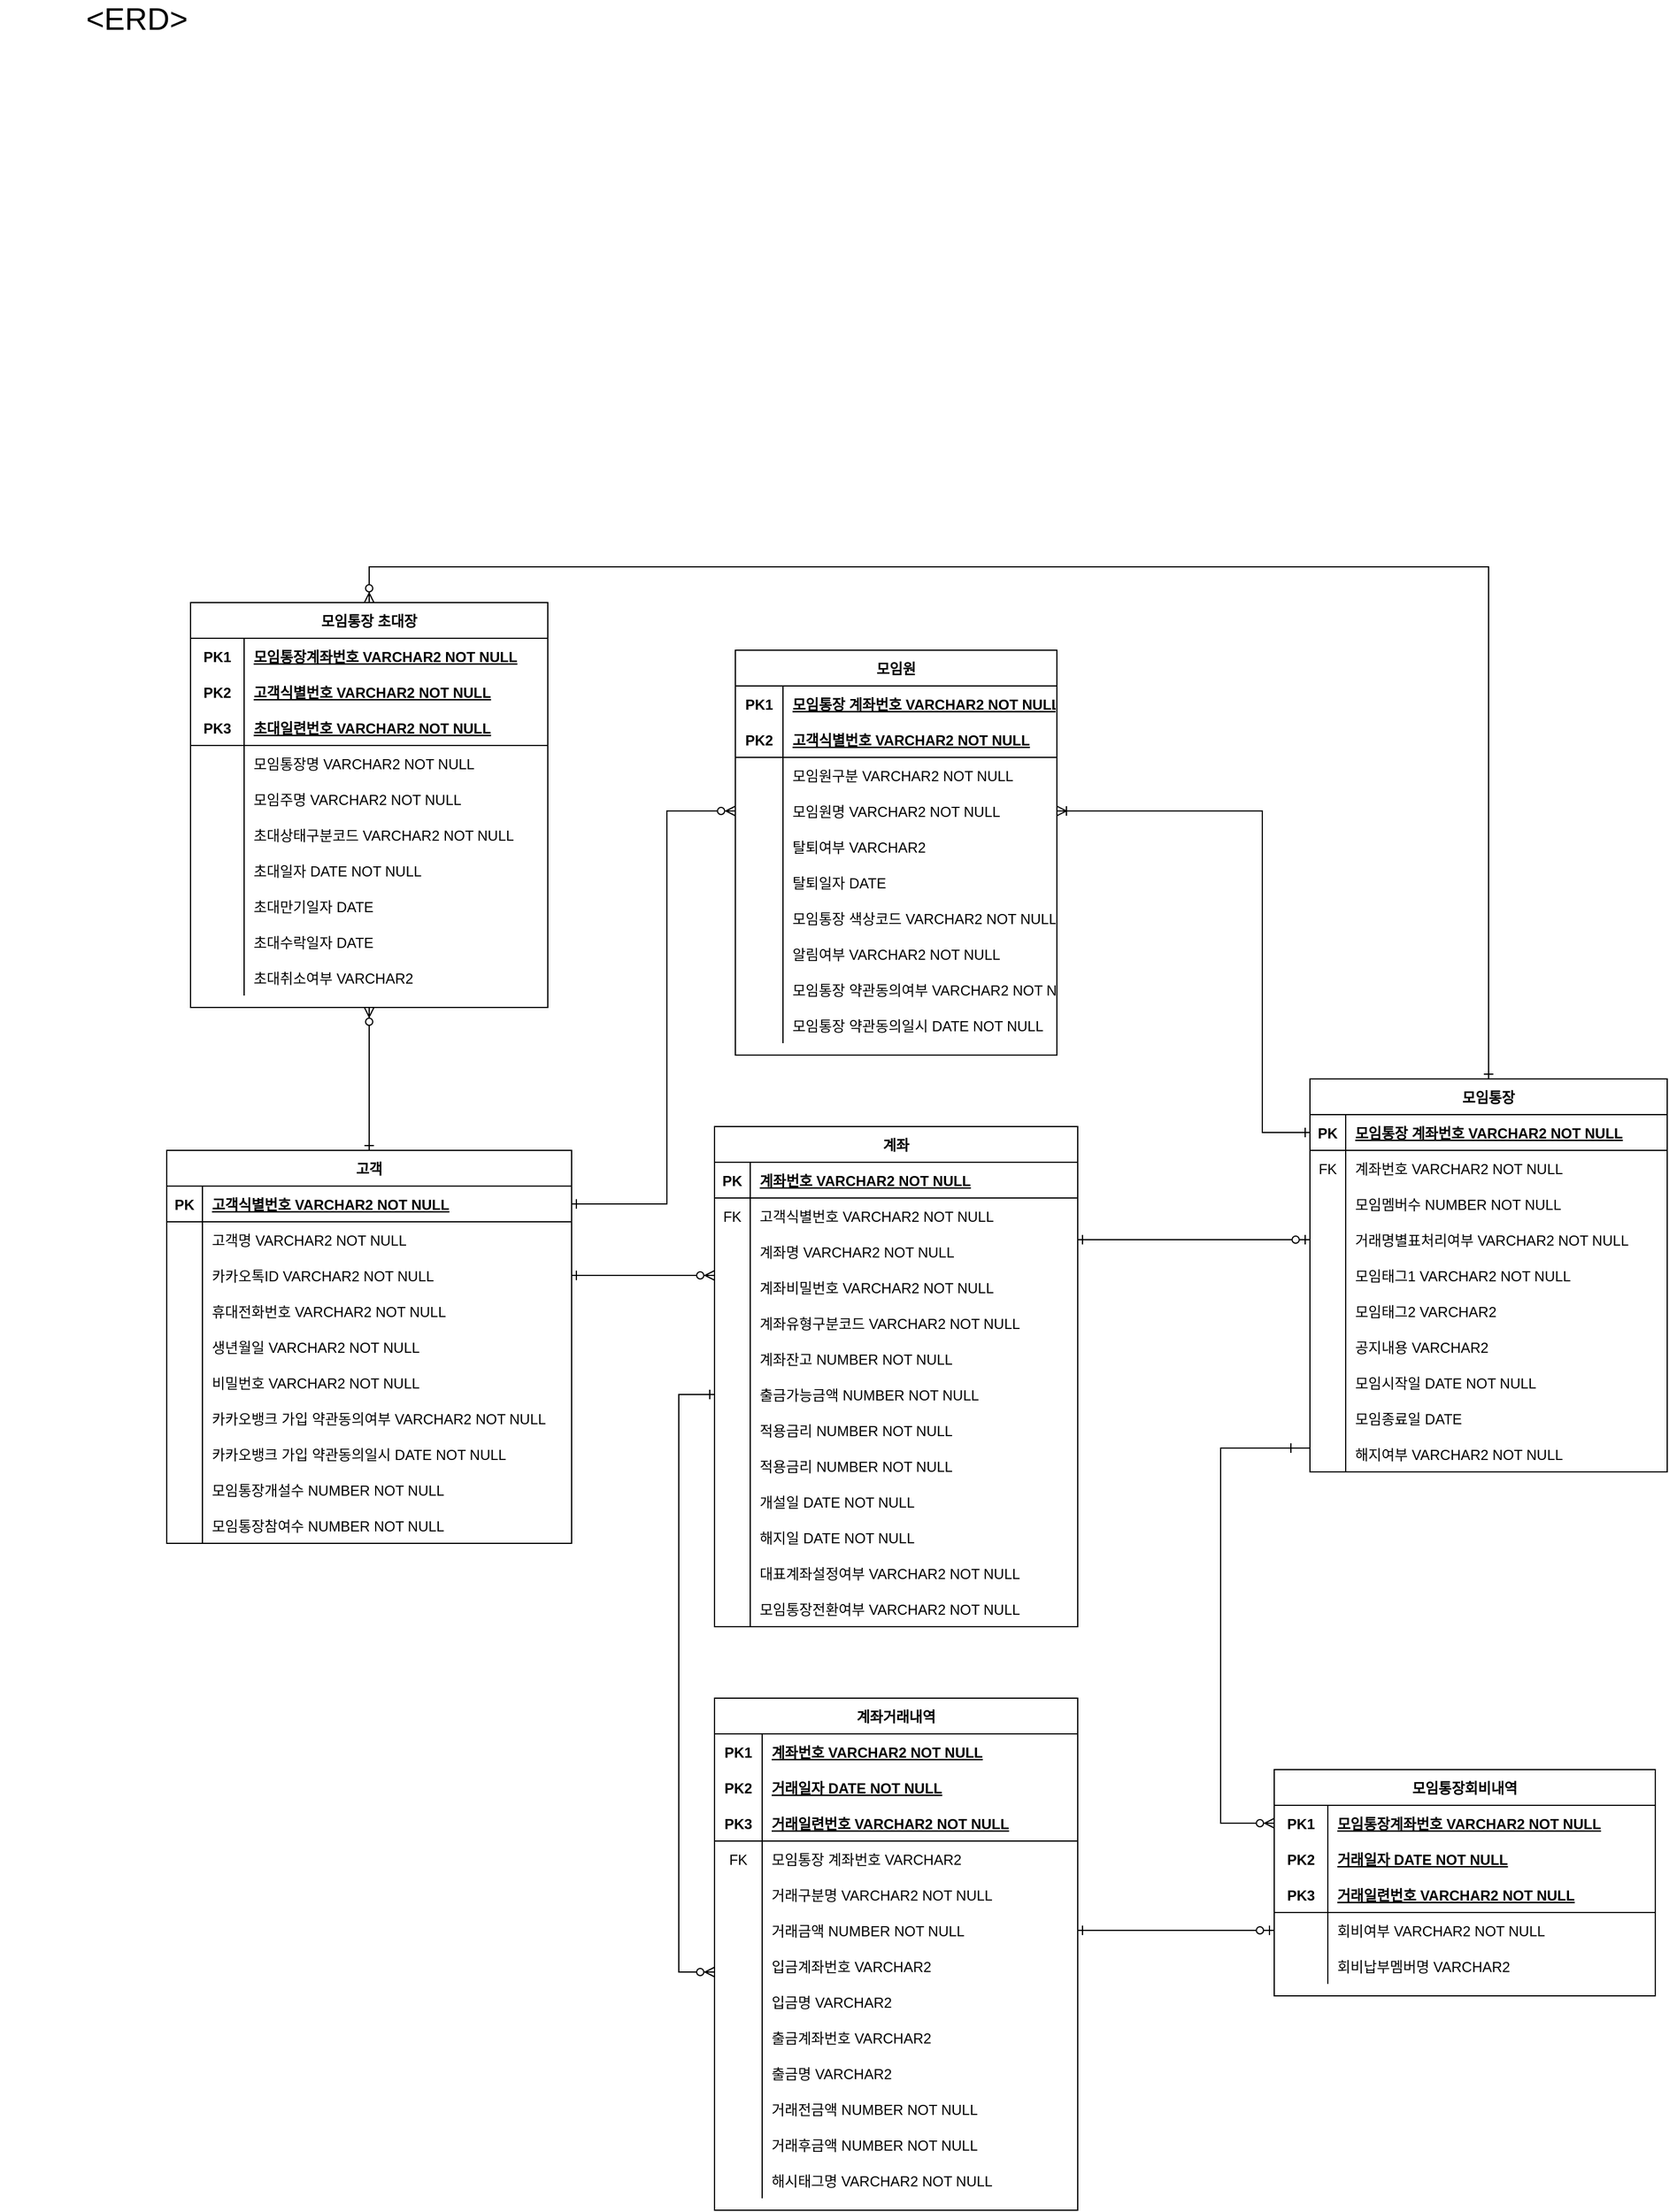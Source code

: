 <mxfile version="14.2.9" type="github">
  <diagram id="R2lEEEUBdFMjLlhIrx00" name="erd">
    <mxGraphModel dx="4424" dy="2364" grid="1" gridSize="10" guides="1" tooltips="1" connect="1" arrows="1" fold="1" page="1" pageScale="1" pageWidth="850" pageHeight="1100" math="0" shadow="0" extFonts="Permanent Marker^https://fonts.googleapis.com/css?family=Permanent+Marker">
      <root>
        <mxCell id="0" />
        <mxCell id="1" parent="0" />
        <mxCell id="C-vyLk0tnHw3VtMMgP7b-1" value="" style="endArrow=ERzeroToMany;startArrow=ERone;endFill=1;startFill=0;exitX=1;exitY=0.5;exitDx=0;exitDy=0;rounded=0;" parent="1" source="C-vyLk0tnHw3VtMMgP7b-27" edge="1">
          <mxGeometry width="100" height="100" relative="1" as="geometry">
            <mxPoint x="530" y="1450" as="sourcePoint" />
            <mxPoint x="680" y="1135" as="targetPoint" />
          </mxGeometry>
        </mxCell>
        <mxCell id="C-vyLk0tnHw3VtMMgP7b-12" value="" style="endArrow=ERzeroToOne;startArrow=ERone;endFill=1;startFill=0;rounded=0;" parent="1" target="C-vyLk0tnHw3VtMMgP7b-20" edge="1">
          <mxGeometry width="100" height="100" relative="1" as="geometry">
            <mxPoint x="985" y="1105" as="sourcePoint" />
            <mxPoint x="650" y="935" as="targetPoint" />
          </mxGeometry>
        </mxCell>
        <mxCell id="C-vyLk0tnHw3VtMMgP7b-2" value="계좌" style="shape=table;startSize=30;container=1;collapsible=1;childLayout=tableLayout;fixedRows=1;rowLines=0;fontStyle=1;align=center;resizeLast=1;" parent="1" vertex="1">
          <mxGeometry x="680" y="1010" width="305" height="420" as="geometry" />
        </mxCell>
        <mxCell id="C-vyLk0tnHw3VtMMgP7b-3" value="" style="shape=partialRectangle;collapsible=0;dropTarget=0;pointerEvents=0;fillColor=none;points=[[0,0.5],[1,0.5]];portConstraint=eastwest;top=0;left=0;right=0;bottom=1;" parent="C-vyLk0tnHw3VtMMgP7b-2" vertex="1">
          <mxGeometry y="30" width="305" height="30" as="geometry" />
        </mxCell>
        <mxCell id="C-vyLk0tnHw3VtMMgP7b-4" value="PK" style="shape=partialRectangle;overflow=hidden;connectable=0;fillColor=none;top=0;left=0;bottom=0;right=0;fontStyle=1;" parent="C-vyLk0tnHw3VtMMgP7b-3" vertex="1">
          <mxGeometry width="30" height="30" as="geometry" />
        </mxCell>
        <mxCell id="C-vyLk0tnHw3VtMMgP7b-5" value="계좌번호 VARCHAR2 NOT NULL " style="shape=partialRectangle;overflow=hidden;connectable=0;fillColor=none;top=0;left=0;bottom=0;right=0;align=left;spacingLeft=6;fontStyle=5;" parent="C-vyLk0tnHw3VtMMgP7b-3" vertex="1">
          <mxGeometry x="30" width="275" height="30" as="geometry" />
        </mxCell>
        <mxCell id="C-vyLk0tnHw3VtMMgP7b-6" value="" style="shape=partialRectangle;collapsible=0;dropTarget=0;pointerEvents=0;fillColor=none;points=[[0,0.5],[1,0.5]];portConstraint=eastwest;top=0;left=0;right=0;bottom=0;" parent="C-vyLk0tnHw3VtMMgP7b-2" vertex="1">
          <mxGeometry y="60" width="305" height="30" as="geometry" />
        </mxCell>
        <mxCell id="C-vyLk0tnHw3VtMMgP7b-7" value="FK" style="shape=partialRectangle;overflow=hidden;connectable=0;fillColor=none;top=0;left=0;bottom=0;right=0;" parent="C-vyLk0tnHw3VtMMgP7b-6" vertex="1">
          <mxGeometry width="30" height="30" as="geometry" />
        </mxCell>
        <mxCell id="C-vyLk0tnHw3VtMMgP7b-8" value="고객식별번호 VARCHAR2 NOT NULL" style="shape=partialRectangle;overflow=hidden;connectable=0;fillColor=none;top=0;left=0;bottom=0;right=0;align=left;spacingLeft=6;" parent="C-vyLk0tnHw3VtMMgP7b-6" vertex="1">
          <mxGeometry x="30" width="275" height="30" as="geometry" />
        </mxCell>
        <mxCell id="C-vyLk0tnHw3VtMMgP7b-9" value="" style="shape=partialRectangle;collapsible=0;dropTarget=0;pointerEvents=0;fillColor=none;points=[[0,0.5],[1,0.5]];portConstraint=eastwest;top=0;left=0;right=0;bottom=0;" parent="C-vyLk0tnHw3VtMMgP7b-2" vertex="1">
          <mxGeometry y="90" width="305" height="30" as="geometry" />
        </mxCell>
        <mxCell id="C-vyLk0tnHw3VtMMgP7b-10" value="" style="shape=partialRectangle;overflow=hidden;connectable=0;fillColor=none;top=0;left=0;bottom=0;right=0;" parent="C-vyLk0tnHw3VtMMgP7b-9" vertex="1">
          <mxGeometry width="30" height="30" as="geometry" />
        </mxCell>
        <mxCell id="C-vyLk0tnHw3VtMMgP7b-11" value="계좌명 VARCHAR2 NOT NULL" style="shape=partialRectangle;overflow=hidden;connectable=0;fillColor=none;top=0;left=0;bottom=0;right=0;align=left;spacingLeft=6;" parent="C-vyLk0tnHw3VtMMgP7b-9" vertex="1">
          <mxGeometry x="30" width="275" height="30" as="geometry" />
        </mxCell>
        <mxCell id="jqLhDBRoBaArQTaySHSf-8" value="" style="shape=partialRectangle;collapsible=0;dropTarget=0;pointerEvents=0;fillColor=none;points=[[0,0.5],[1,0.5]];portConstraint=eastwest;top=0;left=0;right=0;bottom=0;" parent="C-vyLk0tnHw3VtMMgP7b-2" vertex="1">
          <mxGeometry y="120" width="305" height="30" as="geometry" />
        </mxCell>
        <mxCell id="jqLhDBRoBaArQTaySHSf-9" value="" style="shape=partialRectangle;overflow=hidden;connectable=0;fillColor=none;top=0;left=0;bottom=0;right=0;" parent="jqLhDBRoBaArQTaySHSf-8" vertex="1">
          <mxGeometry width="30" height="30" as="geometry" />
        </mxCell>
        <mxCell id="jqLhDBRoBaArQTaySHSf-10" value="계좌비밀번호 VARCHAR2 NOT NULL" style="shape=partialRectangle;overflow=hidden;connectable=0;fillColor=none;top=0;left=0;bottom=0;right=0;align=left;spacingLeft=6;" parent="jqLhDBRoBaArQTaySHSf-8" vertex="1">
          <mxGeometry x="30" width="275" height="30" as="geometry" />
        </mxCell>
        <mxCell id="jqLhDBRoBaArQTaySHSf-11" value="" style="shape=partialRectangle;collapsible=0;dropTarget=0;pointerEvents=0;fillColor=none;points=[[0,0.5],[1,0.5]];portConstraint=eastwest;top=0;left=0;right=0;bottom=0;" parent="C-vyLk0tnHw3VtMMgP7b-2" vertex="1">
          <mxGeometry y="150" width="305" height="30" as="geometry" />
        </mxCell>
        <mxCell id="jqLhDBRoBaArQTaySHSf-12" value="" style="shape=partialRectangle;overflow=hidden;connectable=0;fillColor=none;top=0;left=0;bottom=0;right=0;" parent="jqLhDBRoBaArQTaySHSf-11" vertex="1">
          <mxGeometry width="30" height="30" as="geometry" />
        </mxCell>
        <mxCell id="jqLhDBRoBaArQTaySHSf-13" value="계좌유형구분코드 VARCHAR2 NOT NULL" style="shape=partialRectangle;overflow=hidden;connectable=0;fillColor=none;top=0;left=0;bottom=0;right=0;align=left;spacingLeft=6;" parent="jqLhDBRoBaArQTaySHSf-11" vertex="1">
          <mxGeometry x="30" width="275" height="30" as="geometry" />
        </mxCell>
        <mxCell id="jqLhDBRoBaArQTaySHSf-14" value="" style="shape=partialRectangle;collapsible=0;dropTarget=0;pointerEvents=0;fillColor=none;points=[[0,0.5],[1,0.5]];portConstraint=eastwest;top=0;left=0;right=0;bottom=0;" parent="C-vyLk0tnHw3VtMMgP7b-2" vertex="1">
          <mxGeometry y="180" width="305" height="30" as="geometry" />
        </mxCell>
        <mxCell id="jqLhDBRoBaArQTaySHSf-15" value="" style="shape=partialRectangle;overflow=hidden;connectable=0;fillColor=none;top=0;left=0;bottom=0;right=0;" parent="jqLhDBRoBaArQTaySHSf-14" vertex="1">
          <mxGeometry width="30" height="30" as="geometry" />
        </mxCell>
        <mxCell id="jqLhDBRoBaArQTaySHSf-16" value="계좌잔고 NUMBER NOT NULL" style="shape=partialRectangle;overflow=hidden;connectable=0;fillColor=none;top=0;left=0;bottom=0;right=0;align=left;spacingLeft=6;" parent="jqLhDBRoBaArQTaySHSf-14" vertex="1">
          <mxGeometry x="30" width="275" height="30" as="geometry" />
        </mxCell>
        <mxCell id="jqLhDBRoBaArQTaySHSf-17" value="" style="shape=partialRectangle;collapsible=0;dropTarget=0;pointerEvents=0;fillColor=none;points=[[0,0.5],[1,0.5]];portConstraint=eastwest;top=0;left=0;right=0;bottom=0;" parent="C-vyLk0tnHw3VtMMgP7b-2" vertex="1">
          <mxGeometry y="210" width="305" height="30" as="geometry" />
        </mxCell>
        <mxCell id="jqLhDBRoBaArQTaySHSf-18" value="" style="shape=partialRectangle;overflow=hidden;connectable=0;fillColor=none;top=0;left=0;bottom=0;right=0;" parent="jqLhDBRoBaArQTaySHSf-17" vertex="1">
          <mxGeometry width="30" height="30" as="geometry" />
        </mxCell>
        <mxCell id="jqLhDBRoBaArQTaySHSf-19" value="출금가능금액 NUMBER NOT NULL" style="shape=partialRectangle;overflow=hidden;connectable=0;fillColor=none;top=0;left=0;bottom=0;right=0;align=left;spacingLeft=6;" parent="jqLhDBRoBaArQTaySHSf-17" vertex="1">
          <mxGeometry x="30" width="275" height="30" as="geometry" />
        </mxCell>
        <mxCell id="7VZ3B-IULYvXN-u6Excx-1" value="" style="shape=partialRectangle;collapsible=0;dropTarget=0;pointerEvents=0;fillColor=none;points=[[0,0.5],[1,0.5]];portConstraint=eastwest;top=0;left=0;right=0;bottom=0;" parent="C-vyLk0tnHw3VtMMgP7b-2" vertex="1">
          <mxGeometry y="240" width="305" height="30" as="geometry" />
        </mxCell>
        <mxCell id="7VZ3B-IULYvXN-u6Excx-2" value="" style="shape=partialRectangle;overflow=hidden;connectable=0;fillColor=none;top=0;left=0;bottom=0;right=0;" parent="7VZ3B-IULYvXN-u6Excx-1" vertex="1">
          <mxGeometry width="30" height="30" as="geometry" />
        </mxCell>
        <mxCell id="7VZ3B-IULYvXN-u6Excx-3" value="적용금리 NUMBER NOT NULL" style="shape=partialRectangle;overflow=hidden;connectable=0;fillColor=none;top=0;left=0;bottom=0;right=0;align=left;spacingLeft=6;" parent="7VZ3B-IULYvXN-u6Excx-1" vertex="1">
          <mxGeometry x="30" width="275" height="30" as="geometry" />
        </mxCell>
        <mxCell id="jqLhDBRoBaArQTaySHSf-20" value="" style="shape=partialRectangle;collapsible=0;dropTarget=0;pointerEvents=0;fillColor=none;points=[[0,0.5],[1,0.5]];portConstraint=eastwest;top=0;left=0;right=0;bottom=0;" parent="C-vyLk0tnHw3VtMMgP7b-2" vertex="1">
          <mxGeometry y="270" width="305" height="30" as="geometry" />
        </mxCell>
        <mxCell id="jqLhDBRoBaArQTaySHSf-21" value="" style="shape=partialRectangle;overflow=hidden;connectable=0;fillColor=none;top=0;left=0;bottom=0;right=0;" parent="jqLhDBRoBaArQTaySHSf-20" vertex="1">
          <mxGeometry width="30" height="30" as="geometry" />
        </mxCell>
        <mxCell id="jqLhDBRoBaArQTaySHSf-22" value="적용금리 NUMBER NOT NULL" style="shape=partialRectangle;overflow=hidden;connectable=0;fillColor=none;top=0;left=0;bottom=0;right=0;align=left;spacingLeft=6;" parent="jqLhDBRoBaArQTaySHSf-20" vertex="1">
          <mxGeometry x="30" width="275" height="30" as="geometry" />
        </mxCell>
        <mxCell id="jqLhDBRoBaArQTaySHSf-23" value="" style="shape=partialRectangle;collapsible=0;dropTarget=0;pointerEvents=0;fillColor=none;points=[[0,0.5],[1,0.5]];portConstraint=eastwest;top=0;left=0;right=0;bottom=0;" parent="C-vyLk0tnHw3VtMMgP7b-2" vertex="1">
          <mxGeometry y="300" width="305" height="30" as="geometry" />
        </mxCell>
        <mxCell id="jqLhDBRoBaArQTaySHSf-24" value="" style="shape=partialRectangle;overflow=hidden;connectable=0;fillColor=none;top=0;left=0;bottom=0;right=0;" parent="jqLhDBRoBaArQTaySHSf-23" vertex="1">
          <mxGeometry width="30" height="30" as="geometry" />
        </mxCell>
        <mxCell id="jqLhDBRoBaArQTaySHSf-25" value="개설일 DATE NOT NULL" style="shape=partialRectangle;overflow=hidden;connectable=0;fillColor=none;top=0;left=0;bottom=0;right=0;align=left;spacingLeft=6;" parent="jqLhDBRoBaArQTaySHSf-23" vertex="1">
          <mxGeometry x="30" width="275" height="30" as="geometry" />
        </mxCell>
        <mxCell id="jqLhDBRoBaArQTaySHSf-29" value="" style="shape=partialRectangle;collapsible=0;dropTarget=0;pointerEvents=0;fillColor=none;points=[[0,0.5],[1,0.5]];portConstraint=eastwest;top=0;left=0;right=0;bottom=0;" parent="C-vyLk0tnHw3VtMMgP7b-2" vertex="1">
          <mxGeometry y="330" width="305" height="30" as="geometry" />
        </mxCell>
        <mxCell id="jqLhDBRoBaArQTaySHSf-30" value="" style="shape=partialRectangle;overflow=hidden;connectable=0;fillColor=none;top=0;left=0;bottom=0;right=0;" parent="jqLhDBRoBaArQTaySHSf-29" vertex="1">
          <mxGeometry width="30" height="30" as="geometry" />
        </mxCell>
        <mxCell id="jqLhDBRoBaArQTaySHSf-31" value="해지일 DATE NOT NULL" style="shape=partialRectangle;overflow=hidden;connectable=0;fillColor=none;top=0;left=0;bottom=0;right=0;align=left;spacingLeft=6;" parent="jqLhDBRoBaArQTaySHSf-29" vertex="1">
          <mxGeometry x="30" width="275" height="30" as="geometry" />
        </mxCell>
        <mxCell id="jqLhDBRoBaArQTaySHSf-32" value="" style="shape=partialRectangle;collapsible=0;dropTarget=0;pointerEvents=0;fillColor=none;points=[[0,0.5],[1,0.5]];portConstraint=eastwest;top=0;left=0;right=0;bottom=0;" parent="C-vyLk0tnHw3VtMMgP7b-2" vertex="1">
          <mxGeometry y="360" width="305" height="30" as="geometry" />
        </mxCell>
        <mxCell id="jqLhDBRoBaArQTaySHSf-33" value="" style="shape=partialRectangle;overflow=hidden;connectable=0;fillColor=none;top=0;left=0;bottom=0;right=0;" parent="jqLhDBRoBaArQTaySHSf-32" vertex="1">
          <mxGeometry width="30" height="30" as="geometry" />
        </mxCell>
        <mxCell id="jqLhDBRoBaArQTaySHSf-34" value="대표계좌설정여부 VARCHAR2 NOT NULL" style="shape=partialRectangle;overflow=hidden;connectable=0;fillColor=none;top=0;left=0;bottom=0;right=0;align=left;spacingLeft=6;" parent="jqLhDBRoBaArQTaySHSf-32" vertex="1">
          <mxGeometry x="30" width="275" height="30" as="geometry" />
        </mxCell>
        <mxCell id="jqLhDBRoBaArQTaySHSf-26" value="" style="shape=partialRectangle;collapsible=0;dropTarget=0;pointerEvents=0;fillColor=none;points=[[0,0.5],[1,0.5]];portConstraint=eastwest;top=0;left=0;right=0;bottom=0;" parent="C-vyLk0tnHw3VtMMgP7b-2" vertex="1">
          <mxGeometry y="390" width="305" height="30" as="geometry" />
        </mxCell>
        <mxCell id="jqLhDBRoBaArQTaySHSf-27" value="" style="shape=partialRectangle;overflow=hidden;connectable=0;fillColor=none;top=0;left=0;bottom=0;right=0;" parent="jqLhDBRoBaArQTaySHSf-26" vertex="1">
          <mxGeometry width="30" height="30" as="geometry" />
        </mxCell>
        <mxCell id="jqLhDBRoBaArQTaySHSf-28" value="모임통장전환여부 VARCHAR2 NOT NULL" style="shape=partialRectangle;overflow=hidden;connectable=0;fillColor=none;top=0;left=0;bottom=0;right=0;align=left;spacingLeft=6;" parent="jqLhDBRoBaArQTaySHSf-26" vertex="1">
          <mxGeometry x="30" width="275" height="30" as="geometry" />
        </mxCell>
        <mxCell id="C-vyLk0tnHw3VtMMgP7b-13" value="모임통장" style="shape=table;startSize=30;container=1;collapsible=1;childLayout=tableLayout;fixedRows=1;rowLines=0;fontStyle=1;align=center;resizeLast=1;" parent="1" vertex="1">
          <mxGeometry x="1180" y="970" width="300" height="330" as="geometry" />
        </mxCell>
        <mxCell id="C-vyLk0tnHw3VtMMgP7b-14" value="" style="shape=partialRectangle;collapsible=0;dropTarget=0;pointerEvents=0;fillColor=none;points=[[0,0.5],[1,0.5]];portConstraint=eastwest;top=0;left=0;right=0;bottom=1;" parent="C-vyLk0tnHw3VtMMgP7b-13" vertex="1">
          <mxGeometry y="30" width="300" height="30" as="geometry" />
        </mxCell>
        <mxCell id="C-vyLk0tnHw3VtMMgP7b-15" value="PK" style="shape=partialRectangle;overflow=hidden;connectable=0;fillColor=none;top=0;left=0;bottom=0;right=0;fontStyle=1;" parent="C-vyLk0tnHw3VtMMgP7b-14" vertex="1">
          <mxGeometry width="30" height="30" as="geometry" />
        </mxCell>
        <mxCell id="C-vyLk0tnHw3VtMMgP7b-16" value="모임통장 계좌번호 VARCHAR2 NOT NULL " style="shape=partialRectangle;overflow=hidden;connectable=0;fillColor=none;top=0;left=0;bottom=0;right=0;align=left;spacingLeft=6;fontStyle=5;" parent="C-vyLk0tnHw3VtMMgP7b-14" vertex="1">
          <mxGeometry x="30" width="270" height="30" as="geometry" />
        </mxCell>
        <mxCell id="C-vyLk0tnHw3VtMMgP7b-17" value="" style="shape=partialRectangle;collapsible=0;dropTarget=0;pointerEvents=0;fillColor=none;points=[[0,0.5],[1,0.5]];portConstraint=eastwest;top=0;left=0;right=0;bottom=0;" parent="C-vyLk0tnHw3VtMMgP7b-13" vertex="1">
          <mxGeometry y="60" width="300" height="30" as="geometry" />
        </mxCell>
        <mxCell id="C-vyLk0tnHw3VtMMgP7b-18" value="FK" style="shape=partialRectangle;overflow=hidden;connectable=0;fillColor=none;top=0;left=0;bottom=0;right=0;" parent="C-vyLk0tnHw3VtMMgP7b-17" vertex="1">
          <mxGeometry width="30" height="30" as="geometry" />
        </mxCell>
        <mxCell id="C-vyLk0tnHw3VtMMgP7b-19" value="계좌번호 VARCHAR2 NOT NULL" style="shape=partialRectangle;overflow=hidden;connectable=0;fillColor=none;top=0;left=0;bottom=0;right=0;align=left;spacingLeft=6;" parent="C-vyLk0tnHw3VtMMgP7b-17" vertex="1">
          <mxGeometry x="30" width="270" height="30" as="geometry" />
        </mxCell>
        <mxCell id="4kZ1tZv2CZHf45DVoTQw-39" value="" style="shape=partialRectangle;collapsible=0;dropTarget=0;pointerEvents=0;fillColor=none;points=[[0,0.5],[1,0.5]];portConstraint=eastwest;top=0;left=0;right=0;bottom=0;" parent="C-vyLk0tnHw3VtMMgP7b-13" vertex="1">
          <mxGeometry y="90" width="300" height="30" as="geometry" />
        </mxCell>
        <mxCell id="4kZ1tZv2CZHf45DVoTQw-40" value="" style="shape=partialRectangle;overflow=hidden;connectable=0;fillColor=none;top=0;left=0;bottom=0;right=0;" parent="4kZ1tZv2CZHf45DVoTQw-39" vertex="1">
          <mxGeometry width="30" height="30" as="geometry" />
        </mxCell>
        <mxCell id="4kZ1tZv2CZHf45DVoTQw-41" value="모임멤버수 NUMBER NOT NULL" style="shape=partialRectangle;overflow=hidden;connectable=0;fillColor=none;top=0;left=0;bottom=0;right=0;align=left;spacingLeft=6;" parent="4kZ1tZv2CZHf45DVoTQw-39" vertex="1">
          <mxGeometry x="30" width="270" height="30" as="geometry" />
        </mxCell>
        <mxCell id="C-vyLk0tnHw3VtMMgP7b-20" value="" style="shape=partialRectangle;collapsible=0;dropTarget=0;pointerEvents=0;fillColor=none;points=[[0,0.5],[1,0.5]];portConstraint=eastwest;top=0;left=0;right=0;bottom=0;" parent="C-vyLk0tnHw3VtMMgP7b-13" vertex="1">
          <mxGeometry y="120" width="300" height="30" as="geometry" />
        </mxCell>
        <mxCell id="C-vyLk0tnHw3VtMMgP7b-21" value="" style="shape=partialRectangle;overflow=hidden;connectable=0;fillColor=none;top=0;left=0;bottom=0;right=0;" parent="C-vyLk0tnHw3VtMMgP7b-20" vertex="1">
          <mxGeometry width="30" height="30" as="geometry" />
        </mxCell>
        <mxCell id="C-vyLk0tnHw3VtMMgP7b-22" value="거래명별표처리여부 VARCHAR2 NOT NULL" style="shape=partialRectangle;overflow=hidden;connectable=0;fillColor=none;top=0;left=0;bottom=0;right=0;align=left;spacingLeft=6;" parent="C-vyLk0tnHw3VtMMgP7b-20" vertex="1">
          <mxGeometry x="30" width="270" height="30" as="geometry" />
        </mxCell>
        <mxCell id="jqLhDBRoBaArQTaySHSf-35" value="" style="shape=partialRectangle;collapsible=0;dropTarget=0;pointerEvents=0;fillColor=none;points=[[0,0.5],[1,0.5]];portConstraint=eastwest;top=0;left=0;right=0;bottom=0;" parent="C-vyLk0tnHw3VtMMgP7b-13" vertex="1">
          <mxGeometry y="150" width="300" height="30" as="geometry" />
        </mxCell>
        <mxCell id="jqLhDBRoBaArQTaySHSf-36" value="" style="shape=partialRectangle;overflow=hidden;connectable=0;fillColor=none;top=0;left=0;bottom=0;right=0;" parent="jqLhDBRoBaArQTaySHSf-35" vertex="1">
          <mxGeometry width="30" height="30" as="geometry" />
        </mxCell>
        <mxCell id="jqLhDBRoBaArQTaySHSf-37" value="모임태그1 VARCHAR2 NOT NULL" style="shape=partialRectangle;overflow=hidden;connectable=0;fillColor=none;top=0;left=0;bottom=0;right=0;align=left;spacingLeft=6;" parent="jqLhDBRoBaArQTaySHSf-35" vertex="1">
          <mxGeometry x="30" width="270" height="30" as="geometry" />
        </mxCell>
        <mxCell id="jqLhDBRoBaArQTaySHSf-38" value="" style="shape=partialRectangle;collapsible=0;dropTarget=0;pointerEvents=0;fillColor=none;points=[[0,0.5],[1,0.5]];portConstraint=eastwest;top=0;left=0;right=0;bottom=0;" parent="C-vyLk0tnHw3VtMMgP7b-13" vertex="1">
          <mxGeometry y="180" width="300" height="30" as="geometry" />
        </mxCell>
        <mxCell id="jqLhDBRoBaArQTaySHSf-39" value="" style="shape=partialRectangle;overflow=hidden;connectable=0;fillColor=none;top=0;left=0;bottom=0;right=0;" parent="jqLhDBRoBaArQTaySHSf-38" vertex="1">
          <mxGeometry width="30" height="30" as="geometry" />
        </mxCell>
        <mxCell id="jqLhDBRoBaArQTaySHSf-40" value="모임태그2 VARCHAR2 " style="shape=partialRectangle;overflow=hidden;connectable=0;fillColor=none;top=0;left=0;bottom=0;right=0;align=left;spacingLeft=6;" parent="jqLhDBRoBaArQTaySHSf-38" vertex="1">
          <mxGeometry x="30" width="270" height="30" as="geometry" />
        </mxCell>
        <mxCell id="jqLhDBRoBaArQTaySHSf-44" value="" style="shape=partialRectangle;collapsible=0;dropTarget=0;pointerEvents=0;fillColor=none;points=[[0,0.5],[1,0.5]];portConstraint=eastwest;top=0;left=0;right=0;bottom=0;" parent="C-vyLk0tnHw3VtMMgP7b-13" vertex="1">
          <mxGeometry y="210" width="300" height="30" as="geometry" />
        </mxCell>
        <mxCell id="jqLhDBRoBaArQTaySHSf-45" value="" style="shape=partialRectangle;overflow=hidden;connectable=0;fillColor=none;top=0;left=0;bottom=0;right=0;" parent="jqLhDBRoBaArQTaySHSf-44" vertex="1">
          <mxGeometry width="30" height="30" as="geometry" />
        </mxCell>
        <mxCell id="jqLhDBRoBaArQTaySHSf-46" value="공지내용 VARCHAR2 " style="shape=partialRectangle;overflow=hidden;connectable=0;fillColor=none;top=0;left=0;bottom=0;right=0;align=left;spacingLeft=6;" parent="jqLhDBRoBaArQTaySHSf-44" vertex="1">
          <mxGeometry x="30" width="270" height="30" as="geometry" />
        </mxCell>
        <mxCell id="jqLhDBRoBaArQTaySHSf-47" value="" style="shape=partialRectangle;collapsible=0;dropTarget=0;pointerEvents=0;fillColor=none;points=[[0,0.5],[1,0.5]];portConstraint=eastwest;top=0;left=0;right=0;bottom=0;" parent="C-vyLk0tnHw3VtMMgP7b-13" vertex="1">
          <mxGeometry y="240" width="300" height="30" as="geometry" />
        </mxCell>
        <mxCell id="jqLhDBRoBaArQTaySHSf-48" value="" style="shape=partialRectangle;overflow=hidden;connectable=0;fillColor=none;top=0;left=0;bottom=0;right=0;" parent="jqLhDBRoBaArQTaySHSf-47" vertex="1">
          <mxGeometry width="30" height="30" as="geometry" />
        </mxCell>
        <mxCell id="jqLhDBRoBaArQTaySHSf-49" value="모임시작일 DATE NOT NULL" style="shape=partialRectangle;overflow=hidden;connectable=0;fillColor=none;top=0;left=0;bottom=0;right=0;align=left;spacingLeft=6;" parent="jqLhDBRoBaArQTaySHSf-47" vertex="1">
          <mxGeometry x="30" width="270" height="30" as="geometry" />
        </mxCell>
        <mxCell id="jqLhDBRoBaArQTaySHSf-50" value="" style="shape=partialRectangle;collapsible=0;dropTarget=0;pointerEvents=0;fillColor=none;points=[[0,0.5],[1,0.5]];portConstraint=eastwest;top=0;left=0;right=0;bottom=0;" parent="C-vyLk0tnHw3VtMMgP7b-13" vertex="1">
          <mxGeometry y="270" width="300" height="30" as="geometry" />
        </mxCell>
        <mxCell id="jqLhDBRoBaArQTaySHSf-51" value="" style="shape=partialRectangle;overflow=hidden;connectable=0;fillColor=none;top=0;left=0;bottom=0;right=0;" parent="jqLhDBRoBaArQTaySHSf-50" vertex="1">
          <mxGeometry width="30" height="30" as="geometry" />
        </mxCell>
        <mxCell id="jqLhDBRoBaArQTaySHSf-52" value="모임종료일 DATE " style="shape=partialRectangle;overflow=hidden;connectable=0;fillColor=none;top=0;left=0;bottom=0;right=0;align=left;spacingLeft=6;" parent="jqLhDBRoBaArQTaySHSf-50" vertex="1">
          <mxGeometry x="30" width="270" height="30" as="geometry" />
        </mxCell>
        <mxCell id="jqLhDBRoBaArQTaySHSf-53" value="" style="shape=partialRectangle;collapsible=0;dropTarget=0;pointerEvents=0;fillColor=none;points=[[0,0.5],[1,0.5]];portConstraint=eastwest;top=0;left=0;right=0;bottom=0;" parent="C-vyLk0tnHw3VtMMgP7b-13" vertex="1">
          <mxGeometry y="300" width="300" height="30" as="geometry" />
        </mxCell>
        <mxCell id="jqLhDBRoBaArQTaySHSf-54" value="" style="shape=partialRectangle;overflow=hidden;connectable=0;fillColor=none;top=0;left=0;bottom=0;right=0;" parent="jqLhDBRoBaArQTaySHSf-53" vertex="1">
          <mxGeometry width="30" height="30" as="geometry" />
        </mxCell>
        <mxCell id="jqLhDBRoBaArQTaySHSf-55" value="해지여부 VARCHAR2 NOT NULL" style="shape=partialRectangle;overflow=hidden;connectable=0;fillColor=none;top=0;left=0;bottom=0;right=0;align=left;spacingLeft=6;" parent="jqLhDBRoBaArQTaySHSf-53" vertex="1">
          <mxGeometry x="30" width="270" height="30" as="geometry" />
        </mxCell>
        <mxCell id="C-vyLk0tnHw3VtMMgP7b-23" value="고객" style="shape=table;startSize=30;container=1;collapsible=1;childLayout=tableLayout;fixedRows=1;rowLines=0;fontStyle=1;align=center;resizeLast=1;" parent="1" vertex="1">
          <mxGeometry x="220" y="1030" width="340" height="330" as="geometry" />
        </mxCell>
        <mxCell id="C-vyLk0tnHw3VtMMgP7b-24" value="" style="shape=partialRectangle;collapsible=0;dropTarget=0;pointerEvents=0;fillColor=none;points=[[0,0.5],[1,0.5]];portConstraint=eastwest;top=0;left=0;right=0;bottom=1;" parent="C-vyLk0tnHw3VtMMgP7b-23" vertex="1">
          <mxGeometry y="30" width="340" height="30" as="geometry" />
        </mxCell>
        <mxCell id="C-vyLk0tnHw3VtMMgP7b-25" value="PK" style="shape=partialRectangle;overflow=hidden;connectable=0;fillColor=none;top=0;left=0;bottom=0;right=0;fontStyle=1;" parent="C-vyLk0tnHw3VtMMgP7b-24" vertex="1">
          <mxGeometry width="30" height="30" as="geometry" />
        </mxCell>
        <mxCell id="C-vyLk0tnHw3VtMMgP7b-26" value="고객식별번호 VARCHAR2 NOT NULL " style="shape=partialRectangle;overflow=hidden;connectable=0;fillColor=none;top=0;left=0;bottom=0;right=0;align=left;spacingLeft=6;fontStyle=5;" parent="C-vyLk0tnHw3VtMMgP7b-24" vertex="1">
          <mxGeometry x="30" width="310" height="30" as="geometry" />
        </mxCell>
        <mxCell id="jqLhDBRoBaArQTaySHSf-41" value="" style="shape=partialRectangle;collapsible=0;dropTarget=0;pointerEvents=0;fillColor=none;points=[[0,0.5],[1,0.5]];portConstraint=eastwest;top=0;left=0;right=0;bottom=0;" parent="C-vyLk0tnHw3VtMMgP7b-23" vertex="1">
          <mxGeometry y="60" width="340" height="30" as="geometry" />
        </mxCell>
        <mxCell id="jqLhDBRoBaArQTaySHSf-42" value="" style="shape=partialRectangle;overflow=hidden;connectable=0;fillColor=none;top=0;left=0;bottom=0;right=0;" parent="jqLhDBRoBaArQTaySHSf-41" vertex="1">
          <mxGeometry width="30" height="30" as="geometry" />
        </mxCell>
        <mxCell id="jqLhDBRoBaArQTaySHSf-43" value="고객명 VARCHAR2 NOT NULL" style="shape=partialRectangle;overflow=hidden;connectable=0;fillColor=none;top=0;left=0;bottom=0;right=0;align=left;spacingLeft=6;" parent="jqLhDBRoBaArQTaySHSf-41" vertex="1">
          <mxGeometry x="30" width="310" height="30" as="geometry" />
        </mxCell>
        <mxCell id="C-vyLk0tnHw3VtMMgP7b-27" value="" style="shape=partialRectangle;collapsible=0;dropTarget=0;pointerEvents=0;fillColor=none;points=[[0,0.5],[1,0.5]];portConstraint=eastwest;top=0;left=0;right=0;bottom=0;" parent="C-vyLk0tnHw3VtMMgP7b-23" vertex="1">
          <mxGeometry y="90" width="340" height="30" as="geometry" />
        </mxCell>
        <mxCell id="C-vyLk0tnHw3VtMMgP7b-28" value="" style="shape=partialRectangle;overflow=hidden;connectable=0;fillColor=none;top=0;left=0;bottom=0;right=0;" parent="C-vyLk0tnHw3VtMMgP7b-27" vertex="1">
          <mxGeometry width="30" height="30" as="geometry" />
        </mxCell>
        <mxCell id="C-vyLk0tnHw3VtMMgP7b-29" value="카카오톡ID VARCHAR2 NOT NULL" style="shape=partialRectangle;overflow=hidden;connectable=0;fillColor=none;top=0;left=0;bottom=0;right=0;align=left;spacingLeft=6;" parent="C-vyLk0tnHw3VtMMgP7b-27" vertex="1">
          <mxGeometry x="30" width="310" height="30" as="geometry" />
        </mxCell>
        <mxCell id="jqLhDBRoBaArQTaySHSf-2" value="" style="shape=partialRectangle;collapsible=0;dropTarget=0;pointerEvents=0;fillColor=none;points=[[0,0.5],[1,0.5]];portConstraint=eastwest;top=0;left=0;right=0;bottom=0;" parent="C-vyLk0tnHw3VtMMgP7b-23" vertex="1">
          <mxGeometry y="120" width="340" height="30" as="geometry" />
        </mxCell>
        <mxCell id="jqLhDBRoBaArQTaySHSf-3" value="" style="shape=partialRectangle;overflow=hidden;connectable=0;fillColor=none;top=0;left=0;bottom=0;right=0;" parent="jqLhDBRoBaArQTaySHSf-2" vertex="1">
          <mxGeometry width="30" height="30" as="geometry" />
        </mxCell>
        <mxCell id="jqLhDBRoBaArQTaySHSf-4" value="휴대전화번호 VARCHAR2 NOT NULL" style="shape=partialRectangle;overflow=hidden;connectable=0;fillColor=none;top=0;left=0;bottom=0;right=0;align=left;spacingLeft=6;" parent="jqLhDBRoBaArQTaySHSf-2" vertex="1">
          <mxGeometry x="30" width="310" height="30" as="geometry" />
        </mxCell>
        <mxCell id="JUvRynKW4Gv56LDaJkqJ-4" value="" style="shape=partialRectangle;collapsible=0;dropTarget=0;pointerEvents=0;fillColor=none;points=[[0,0.5],[1,0.5]];portConstraint=eastwest;top=0;left=0;right=0;bottom=0;" parent="C-vyLk0tnHw3VtMMgP7b-23" vertex="1">
          <mxGeometry y="150" width="340" height="30" as="geometry" />
        </mxCell>
        <mxCell id="JUvRynKW4Gv56LDaJkqJ-5" value="" style="shape=partialRectangle;overflow=hidden;connectable=0;fillColor=none;top=0;left=0;bottom=0;right=0;" parent="JUvRynKW4Gv56LDaJkqJ-4" vertex="1">
          <mxGeometry width="30" height="30" as="geometry" />
        </mxCell>
        <mxCell id="JUvRynKW4Gv56LDaJkqJ-6" value="생년월일 VARCHAR2 NOT NULL" style="shape=partialRectangle;overflow=hidden;connectable=0;fillColor=none;top=0;left=0;bottom=0;right=0;align=left;spacingLeft=6;" parent="JUvRynKW4Gv56LDaJkqJ-4" vertex="1">
          <mxGeometry x="30" width="310" height="30" as="geometry" />
        </mxCell>
        <mxCell id="jqLhDBRoBaArQTaySHSf-5" value="" style="shape=partialRectangle;collapsible=0;dropTarget=0;pointerEvents=0;fillColor=none;points=[[0,0.5],[1,0.5]];portConstraint=eastwest;top=0;left=0;right=0;bottom=0;" parent="C-vyLk0tnHw3VtMMgP7b-23" vertex="1">
          <mxGeometry y="180" width="340" height="30" as="geometry" />
        </mxCell>
        <mxCell id="jqLhDBRoBaArQTaySHSf-6" value="" style="shape=partialRectangle;overflow=hidden;connectable=0;fillColor=none;top=0;left=0;bottom=0;right=0;" parent="jqLhDBRoBaArQTaySHSf-5" vertex="1">
          <mxGeometry width="30" height="30" as="geometry" />
        </mxCell>
        <mxCell id="jqLhDBRoBaArQTaySHSf-7" value="비밀번호 VARCHAR2 NOT NULL" style="shape=partialRectangle;overflow=hidden;connectable=0;fillColor=none;top=0;left=0;bottom=0;right=0;align=left;spacingLeft=6;" parent="jqLhDBRoBaArQTaySHSf-5" vertex="1">
          <mxGeometry x="30" width="310" height="30" as="geometry" />
        </mxCell>
        <mxCell id="OfZ1srBihN4PGDI9Twkp-2" value="" style="shape=partialRectangle;collapsible=0;dropTarget=0;pointerEvents=0;fillColor=none;points=[[0,0.5],[1,0.5]];portConstraint=eastwest;top=0;left=0;right=0;bottom=0;" parent="C-vyLk0tnHw3VtMMgP7b-23" vertex="1">
          <mxGeometry y="210" width="340" height="30" as="geometry" />
        </mxCell>
        <mxCell id="OfZ1srBihN4PGDI9Twkp-3" value="" style="shape=partialRectangle;overflow=hidden;connectable=0;fillColor=none;top=0;left=0;bottom=0;right=0;" parent="OfZ1srBihN4PGDI9Twkp-2" vertex="1">
          <mxGeometry width="30" height="30" as="geometry" />
        </mxCell>
        <mxCell id="OfZ1srBihN4PGDI9Twkp-4" value="카카오뱅크 가입 약관동의여부 VARCHAR2 NOT NULL" style="shape=partialRectangle;overflow=hidden;connectable=0;fillColor=none;top=0;left=0;bottom=0;right=0;align=left;spacingLeft=6;" parent="OfZ1srBihN4PGDI9Twkp-2" vertex="1">
          <mxGeometry x="30" width="310" height="30" as="geometry" />
        </mxCell>
        <mxCell id="OfZ1srBihN4PGDI9Twkp-18" value="" style="shape=partialRectangle;collapsible=0;dropTarget=0;pointerEvents=0;fillColor=none;points=[[0,0.5],[1,0.5]];portConstraint=eastwest;top=0;left=0;right=0;bottom=0;" parent="C-vyLk0tnHw3VtMMgP7b-23" vertex="1">
          <mxGeometry y="240" width="340" height="30" as="geometry" />
        </mxCell>
        <mxCell id="OfZ1srBihN4PGDI9Twkp-19" value="" style="shape=partialRectangle;overflow=hidden;connectable=0;fillColor=none;top=0;left=0;bottom=0;right=0;" parent="OfZ1srBihN4PGDI9Twkp-18" vertex="1">
          <mxGeometry width="30" height="30" as="geometry" />
        </mxCell>
        <mxCell id="OfZ1srBihN4PGDI9Twkp-20" value="카카오뱅크 가입 약관동의일시 DATE NOT NULL" style="shape=partialRectangle;overflow=hidden;connectable=0;fillColor=none;top=0;left=0;bottom=0;right=0;align=left;spacingLeft=6;" parent="OfZ1srBihN4PGDI9Twkp-18" vertex="1">
          <mxGeometry x="30" width="310" height="30" as="geometry" />
        </mxCell>
        <mxCell id="4kZ1tZv2CZHf45DVoTQw-30" value="" style="shape=partialRectangle;collapsible=0;dropTarget=0;pointerEvents=0;fillColor=none;points=[[0,0.5],[1,0.5]];portConstraint=eastwest;top=0;left=0;right=0;bottom=0;" parent="C-vyLk0tnHw3VtMMgP7b-23" vertex="1">
          <mxGeometry y="270" width="340" height="30" as="geometry" />
        </mxCell>
        <mxCell id="4kZ1tZv2CZHf45DVoTQw-31" value="" style="shape=partialRectangle;overflow=hidden;connectable=0;fillColor=none;top=0;left=0;bottom=0;right=0;" parent="4kZ1tZv2CZHf45DVoTQw-30" vertex="1">
          <mxGeometry width="30" height="30" as="geometry" />
        </mxCell>
        <mxCell id="4kZ1tZv2CZHf45DVoTQw-32" value="모임통장개설수 NUMBER NOT NULL" style="shape=partialRectangle;overflow=hidden;connectable=0;fillColor=none;top=0;left=0;bottom=0;right=0;align=left;spacingLeft=6;" parent="4kZ1tZv2CZHf45DVoTQw-30" vertex="1">
          <mxGeometry x="30" width="310" height="30" as="geometry" />
        </mxCell>
        <mxCell id="4kZ1tZv2CZHf45DVoTQw-33" value="" style="shape=partialRectangle;collapsible=0;dropTarget=0;pointerEvents=0;fillColor=none;points=[[0,0.5],[1,0.5]];portConstraint=eastwest;top=0;left=0;right=0;bottom=0;" parent="C-vyLk0tnHw3VtMMgP7b-23" vertex="1">
          <mxGeometry y="300" width="340" height="30" as="geometry" />
        </mxCell>
        <mxCell id="4kZ1tZv2CZHf45DVoTQw-34" value="" style="shape=partialRectangle;overflow=hidden;connectable=0;fillColor=none;top=0;left=0;bottom=0;right=0;" parent="4kZ1tZv2CZHf45DVoTQw-33" vertex="1">
          <mxGeometry width="30" height="30" as="geometry" />
        </mxCell>
        <mxCell id="4kZ1tZv2CZHf45DVoTQw-35" value="모임통장참여수 NUMBER NOT NULL" style="shape=partialRectangle;overflow=hidden;connectable=0;fillColor=none;top=0;left=0;bottom=0;right=0;align=left;spacingLeft=6;" parent="4kZ1tZv2CZHf45DVoTQw-33" vertex="1">
          <mxGeometry x="30" width="310" height="30" as="geometry" />
        </mxCell>
        <mxCell id="jqLhDBRoBaArQTaySHSf-92" value="모임원" style="shape=table;startSize=30;container=1;collapsible=1;childLayout=tableLayout;fixedRows=1;rowLines=0;fontStyle=1;align=center;resizeLast=1;" parent="1" vertex="1">
          <mxGeometry x="697.5" y="610" width="270" height="340" as="geometry" />
        </mxCell>
        <mxCell id="jqLhDBRoBaArQTaySHSf-93" value="" style="shape=partialRectangle;collapsible=0;dropTarget=0;pointerEvents=0;fillColor=none;top=0;left=0;bottom=0;right=0;points=[[0,0.5],[1,0.5]];portConstraint=eastwest;" parent="jqLhDBRoBaArQTaySHSf-92" vertex="1">
          <mxGeometry y="30" width="270" height="30" as="geometry" />
        </mxCell>
        <mxCell id="jqLhDBRoBaArQTaySHSf-94" value="PK1" style="shape=partialRectangle;connectable=0;fillColor=none;top=0;left=0;bottom=0;right=0;fontStyle=1;overflow=hidden;" parent="jqLhDBRoBaArQTaySHSf-93" vertex="1">
          <mxGeometry width="40" height="30" as="geometry" />
        </mxCell>
        <mxCell id="jqLhDBRoBaArQTaySHSf-95" value="모임통장 계좌번호 VARCHAR2 NOT NULL" style="shape=partialRectangle;connectable=0;fillColor=none;top=0;left=0;bottom=0;right=0;align=left;spacingLeft=6;fontStyle=5;overflow=hidden;" parent="jqLhDBRoBaArQTaySHSf-93" vertex="1">
          <mxGeometry x="40" width="230" height="30" as="geometry" />
        </mxCell>
        <mxCell id="jqLhDBRoBaArQTaySHSf-96" value="" style="shape=partialRectangle;collapsible=0;dropTarget=0;pointerEvents=0;fillColor=none;top=0;left=0;bottom=1;right=0;points=[[0,0.5],[1,0.5]];portConstraint=eastwest;" parent="jqLhDBRoBaArQTaySHSf-92" vertex="1">
          <mxGeometry y="60" width="270" height="30" as="geometry" />
        </mxCell>
        <mxCell id="jqLhDBRoBaArQTaySHSf-97" value="PK2" style="shape=partialRectangle;connectable=0;fillColor=none;top=0;left=0;bottom=0;right=0;fontStyle=1;overflow=hidden;" parent="jqLhDBRoBaArQTaySHSf-96" vertex="1">
          <mxGeometry width="40" height="30" as="geometry" />
        </mxCell>
        <mxCell id="jqLhDBRoBaArQTaySHSf-98" value="고객식별번호 VARCHAR2 NOT NULL" style="shape=partialRectangle;connectable=0;fillColor=none;top=0;left=0;bottom=0;right=0;align=left;spacingLeft=6;fontStyle=5;overflow=hidden;" parent="jqLhDBRoBaArQTaySHSf-96" vertex="1">
          <mxGeometry x="40" width="230" height="30" as="geometry" />
        </mxCell>
        <mxCell id="jqLhDBRoBaArQTaySHSf-99" value="" style="shape=partialRectangle;collapsible=0;dropTarget=0;pointerEvents=0;fillColor=none;top=0;left=0;bottom=0;right=0;points=[[0,0.5],[1,0.5]];portConstraint=eastwest;" parent="jqLhDBRoBaArQTaySHSf-92" vertex="1">
          <mxGeometry y="90" width="270" height="30" as="geometry" />
        </mxCell>
        <mxCell id="jqLhDBRoBaArQTaySHSf-100" value="" style="shape=partialRectangle;connectable=0;fillColor=none;top=0;left=0;bottom=0;right=0;editable=1;overflow=hidden;" parent="jqLhDBRoBaArQTaySHSf-99" vertex="1">
          <mxGeometry width="40" height="30" as="geometry" />
        </mxCell>
        <mxCell id="jqLhDBRoBaArQTaySHSf-101" value="모임원구분 VARCHAR2 NOT NULL" style="shape=partialRectangle;connectable=0;fillColor=none;top=0;left=0;bottom=0;right=0;align=left;spacingLeft=6;overflow=hidden;" parent="jqLhDBRoBaArQTaySHSf-99" vertex="1">
          <mxGeometry x="40" width="230" height="30" as="geometry" />
        </mxCell>
        <mxCell id="jqLhDBRoBaArQTaySHSf-132" value="" style="shape=partialRectangle;collapsible=0;dropTarget=0;pointerEvents=0;fillColor=none;top=0;left=0;bottom=0;right=0;points=[[0,0.5],[1,0.5]];portConstraint=eastwest;" parent="jqLhDBRoBaArQTaySHSf-92" vertex="1">
          <mxGeometry y="120" width="270" height="30" as="geometry" />
        </mxCell>
        <mxCell id="jqLhDBRoBaArQTaySHSf-133" value="" style="shape=partialRectangle;connectable=0;fillColor=none;top=0;left=0;bottom=0;right=0;editable=1;overflow=hidden;" parent="jqLhDBRoBaArQTaySHSf-132" vertex="1">
          <mxGeometry width="40" height="30" as="geometry" />
        </mxCell>
        <mxCell id="jqLhDBRoBaArQTaySHSf-134" value="모임원명 VARCHAR2 NOT NULL" style="shape=partialRectangle;connectable=0;fillColor=none;top=0;left=0;bottom=0;right=0;align=left;spacingLeft=6;overflow=hidden;" parent="jqLhDBRoBaArQTaySHSf-132" vertex="1">
          <mxGeometry x="40" width="230" height="30" as="geometry" />
        </mxCell>
        <mxCell id="4kZ1tZv2CZHf45DVoTQw-18" value="" style="shape=partialRectangle;collapsible=0;dropTarget=0;pointerEvents=0;fillColor=none;top=0;left=0;bottom=0;right=0;points=[[0,0.5],[1,0.5]];portConstraint=eastwest;" parent="jqLhDBRoBaArQTaySHSf-92" vertex="1">
          <mxGeometry y="150" width="270" height="30" as="geometry" />
        </mxCell>
        <mxCell id="4kZ1tZv2CZHf45DVoTQw-19" value="" style="shape=partialRectangle;connectable=0;fillColor=none;top=0;left=0;bottom=0;right=0;editable=1;overflow=hidden;" parent="4kZ1tZv2CZHf45DVoTQw-18" vertex="1">
          <mxGeometry width="40" height="30" as="geometry" />
        </mxCell>
        <mxCell id="4kZ1tZv2CZHf45DVoTQw-20" value="탈퇴여부 VARCHAR2 " style="shape=partialRectangle;connectable=0;fillColor=none;top=0;left=0;bottom=0;right=0;align=left;spacingLeft=6;overflow=hidden;" parent="4kZ1tZv2CZHf45DVoTQw-18" vertex="1">
          <mxGeometry x="40" width="230" height="30" as="geometry" />
        </mxCell>
        <mxCell id="OfZ1srBihN4PGDI9Twkp-21" value="" style="shape=partialRectangle;collapsible=0;dropTarget=0;pointerEvents=0;fillColor=none;top=0;left=0;bottom=0;right=0;points=[[0,0.5],[1,0.5]];portConstraint=eastwest;" parent="jqLhDBRoBaArQTaySHSf-92" vertex="1">
          <mxGeometry y="180" width="270" height="30" as="geometry" />
        </mxCell>
        <mxCell id="OfZ1srBihN4PGDI9Twkp-22" value="" style="shape=partialRectangle;connectable=0;fillColor=none;top=0;left=0;bottom=0;right=0;editable=1;overflow=hidden;" parent="OfZ1srBihN4PGDI9Twkp-21" vertex="1">
          <mxGeometry width="40" height="30" as="geometry" />
        </mxCell>
        <mxCell id="OfZ1srBihN4PGDI9Twkp-23" value="탈퇴일자 DATE" style="shape=partialRectangle;connectable=0;fillColor=none;top=0;left=0;bottom=0;right=0;align=left;spacingLeft=6;overflow=hidden;" parent="OfZ1srBihN4PGDI9Twkp-21" vertex="1">
          <mxGeometry x="40" width="230" height="30" as="geometry" />
        </mxCell>
        <mxCell id="jqLhDBRoBaArQTaySHSf-125" value="" style="shape=partialRectangle;collapsible=0;dropTarget=0;pointerEvents=0;fillColor=none;top=0;left=0;bottom=0;right=0;points=[[0,0.5],[1,0.5]];portConstraint=eastwest;" parent="jqLhDBRoBaArQTaySHSf-92" vertex="1">
          <mxGeometry y="210" width="270" height="30" as="geometry" />
        </mxCell>
        <mxCell id="jqLhDBRoBaArQTaySHSf-126" value="" style="shape=partialRectangle;connectable=0;fillColor=none;top=0;left=0;bottom=0;right=0;editable=1;overflow=hidden;" parent="jqLhDBRoBaArQTaySHSf-125" vertex="1">
          <mxGeometry width="40" height="30" as="geometry" />
        </mxCell>
        <mxCell id="jqLhDBRoBaArQTaySHSf-127" value="모임통장 색상코드 VARCHAR2 NOT NULL " style="shape=partialRectangle;connectable=0;fillColor=none;top=0;left=0;bottom=0;right=0;align=left;spacingLeft=6;overflow=hidden;" parent="jqLhDBRoBaArQTaySHSf-125" vertex="1">
          <mxGeometry x="40" width="230" height="30" as="geometry" />
        </mxCell>
        <mxCell id="jqLhDBRoBaArQTaySHSf-128" value="" style="shape=partialRectangle;collapsible=0;dropTarget=0;pointerEvents=0;fillColor=none;top=0;left=0;bottom=0;right=0;points=[[0,0.5],[1,0.5]];portConstraint=eastwest;" parent="jqLhDBRoBaArQTaySHSf-92" vertex="1">
          <mxGeometry y="240" width="270" height="30" as="geometry" />
        </mxCell>
        <mxCell id="jqLhDBRoBaArQTaySHSf-129" value="" style="shape=partialRectangle;connectable=0;fillColor=none;top=0;left=0;bottom=0;right=0;editable=1;overflow=hidden;" parent="jqLhDBRoBaArQTaySHSf-128" vertex="1">
          <mxGeometry width="40" height="30" as="geometry" />
        </mxCell>
        <mxCell id="jqLhDBRoBaArQTaySHSf-130" value="알림여부 VARCHAR2 NOT NULL " style="shape=partialRectangle;connectable=0;fillColor=none;top=0;left=0;bottom=0;right=0;align=left;spacingLeft=6;overflow=hidden;" parent="jqLhDBRoBaArQTaySHSf-128" vertex="1">
          <mxGeometry x="40" width="230" height="30" as="geometry" />
        </mxCell>
        <mxCell id="4kZ1tZv2CZHf45DVoTQw-24" value="" style="shape=partialRectangle;collapsible=0;dropTarget=0;pointerEvents=0;fillColor=none;top=0;left=0;bottom=0;right=0;points=[[0,0.5],[1,0.5]];portConstraint=eastwest;" parent="jqLhDBRoBaArQTaySHSf-92" vertex="1">
          <mxGeometry y="270" width="270" height="30" as="geometry" />
        </mxCell>
        <mxCell id="4kZ1tZv2CZHf45DVoTQw-25" value="" style="shape=partialRectangle;connectable=0;fillColor=none;top=0;left=0;bottom=0;right=0;editable=1;overflow=hidden;" parent="4kZ1tZv2CZHf45DVoTQw-24" vertex="1">
          <mxGeometry width="40" height="30" as="geometry" />
        </mxCell>
        <mxCell id="4kZ1tZv2CZHf45DVoTQw-26" value="모임통장 약관동의여부 VARCHAR2 NOT NULL " style="shape=partialRectangle;connectable=0;fillColor=none;top=0;left=0;bottom=0;right=0;align=left;spacingLeft=6;overflow=hidden;" parent="4kZ1tZv2CZHf45DVoTQw-24" vertex="1">
          <mxGeometry x="40" width="230" height="30" as="geometry" />
        </mxCell>
        <mxCell id="4kZ1tZv2CZHf45DVoTQw-27" value="" style="shape=partialRectangle;collapsible=0;dropTarget=0;pointerEvents=0;fillColor=none;top=0;left=0;bottom=0;right=0;points=[[0,0.5],[1,0.5]];portConstraint=eastwest;" parent="jqLhDBRoBaArQTaySHSf-92" vertex="1">
          <mxGeometry y="300" width="270" height="30" as="geometry" />
        </mxCell>
        <mxCell id="4kZ1tZv2CZHf45DVoTQw-28" value="" style="shape=partialRectangle;connectable=0;fillColor=none;top=0;left=0;bottom=0;right=0;editable=1;overflow=hidden;" parent="4kZ1tZv2CZHf45DVoTQw-27" vertex="1">
          <mxGeometry width="40" height="30" as="geometry" />
        </mxCell>
        <mxCell id="4kZ1tZv2CZHf45DVoTQw-29" value="모임통장 약관동의일시 DATE NOT NULL " style="shape=partialRectangle;connectable=0;fillColor=none;top=0;left=0;bottom=0;right=0;align=left;spacingLeft=6;overflow=hidden;" parent="4kZ1tZv2CZHf45DVoTQw-27" vertex="1">
          <mxGeometry x="40" width="230" height="30" as="geometry" />
        </mxCell>
        <mxCell id="jqLhDBRoBaArQTaySHSf-118" style="edgeStyle=orthogonalEdgeStyle;rounded=0;orthogonalLoop=1;jettySize=auto;html=1;exitX=1;exitY=0.5;exitDx=0;exitDy=0;startArrow=ERone;startFill=0;endArrow=ERzeroToMany;endFill=1;entryX=0;entryY=0.5;entryDx=0;entryDy=0;" parent="1" source="C-vyLk0tnHw3VtMMgP7b-24" target="jqLhDBRoBaArQTaySHSf-132" edge="1">
          <mxGeometry relative="1" as="geometry">
            <mxPoint x="690" y="790" as="targetPoint" />
            <Array as="points">
              <mxPoint x="640" y="1075" />
              <mxPoint x="640" y="745" />
            </Array>
          </mxGeometry>
        </mxCell>
        <mxCell id="jqLhDBRoBaArQTaySHSf-209" value="계좌거래내역" style="shape=table;startSize=30;container=1;collapsible=1;childLayout=tableLayout;fixedRows=1;rowLines=0;fontStyle=1;align=center;resizeLast=1;" parent="1" vertex="1">
          <mxGeometry x="680" y="1490" width="305" height="430" as="geometry" />
        </mxCell>
        <mxCell id="jqLhDBRoBaArQTaySHSf-210" value="" style="shape=partialRectangle;collapsible=0;dropTarget=0;pointerEvents=0;fillColor=none;top=0;left=0;bottom=0;right=0;points=[[0,0.5],[1,0.5]];portConstraint=eastwest;" parent="jqLhDBRoBaArQTaySHSf-209" vertex="1">
          <mxGeometry y="30" width="305" height="30" as="geometry" />
        </mxCell>
        <mxCell id="jqLhDBRoBaArQTaySHSf-211" value="PK1" style="shape=partialRectangle;connectable=0;fillColor=none;top=0;left=0;bottom=0;right=0;fontStyle=1;overflow=hidden;" parent="jqLhDBRoBaArQTaySHSf-210" vertex="1">
          <mxGeometry width="40" height="30" as="geometry" />
        </mxCell>
        <mxCell id="jqLhDBRoBaArQTaySHSf-212" value="계좌번호 VARCHAR2 NOT NULL" style="shape=partialRectangle;connectable=0;fillColor=none;top=0;left=0;bottom=0;right=0;align=left;spacingLeft=6;fontStyle=5;overflow=hidden;" parent="jqLhDBRoBaArQTaySHSf-210" vertex="1">
          <mxGeometry x="40" width="265" height="30" as="geometry" />
        </mxCell>
        <mxCell id="jqLhDBRoBaArQTaySHSf-213" value="" style="shape=partialRectangle;collapsible=0;dropTarget=0;pointerEvents=0;fillColor=none;top=0;left=0;bottom=1;right=0;points=[[0,0.5],[1,0.5]];portConstraint=eastwest;strokeColor=none;" parent="jqLhDBRoBaArQTaySHSf-209" vertex="1">
          <mxGeometry y="60" width="305" height="30" as="geometry" />
        </mxCell>
        <mxCell id="jqLhDBRoBaArQTaySHSf-214" value="PK2" style="shape=partialRectangle;connectable=0;fillColor=none;top=0;left=0;bottom=0;right=0;fontStyle=1;overflow=hidden;" parent="jqLhDBRoBaArQTaySHSf-213" vertex="1">
          <mxGeometry width="40" height="30" as="geometry" />
        </mxCell>
        <mxCell id="jqLhDBRoBaArQTaySHSf-215" value="거래일자 DATE NOT NULL" style="shape=partialRectangle;connectable=0;fillColor=none;top=0;left=0;bottom=0;right=0;align=left;spacingLeft=6;fontStyle=5;overflow=hidden;strokeWidth=6;strokeColor=none;" parent="jqLhDBRoBaArQTaySHSf-213" vertex="1">
          <mxGeometry x="40" width="265" height="30" as="geometry" />
        </mxCell>
        <mxCell id="jqLhDBRoBaArQTaySHSf-222" value="" style="shape=partialRectangle;collapsible=0;dropTarget=0;pointerEvents=0;fillColor=none;top=0;left=0;bottom=1;right=0;points=[[0,0.5],[1,0.5]];portConstraint=eastwest;" parent="jqLhDBRoBaArQTaySHSf-209" vertex="1">
          <mxGeometry y="90" width="305" height="30" as="geometry" />
        </mxCell>
        <mxCell id="jqLhDBRoBaArQTaySHSf-223" value="PK3" style="shape=partialRectangle;connectable=0;fillColor=none;top=0;left=0;bottom=0;right=0;fontStyle=1;overflow=hidden;" parent="jqLhDBRoBaArQTaySHSf-222" vertex="1">
          <mxGeometry width="40" height="30" as="geometry" />
        </mxCell>
        <mxCell id="jqLhDBRoBaArQTaySHSf-224" value="거래일련번호 VARCHAR2 NOT NULL" style="shape=partialRectangle;connectable=0;fillColor=none;top=0;left=0;bottom=0;right=0;align=left;spacingLeft=6;fontStyle=5;overflow=hidden;" parent="jqLhDBRoBaArQTaySHSf-222" vertex="1">
          <mxGeometry x="40" width="265" height="30" as="geometry" />
        </mxCell>
        <mxCell id="jqLhDBRoBaArQTaySHSf-216" value="" style="shape=partialRectangle;collapsible=0;dropTarget=0;pointerEvents=0;fillColor=none;top=0;left=0;bottom=0;right=0;points=[[0,0.5],[1,0.5]];portConstraint=eastwest;" parent="jqLhDBRoBaArQTaySHSf-209" vertex="1">
          <mxGeometry y="120" width="305" height="30" as="geometry" />
        </mxCell>
        <mxCell id="jqLhDBRoBaArQTaySHSf-217" value="FK" style="shape=partialRectangle;connectable=0;fillColor=none;top=0;left=0;bottom=0;right=0;editable=1;overflow=hidden;" parent="jqLhDBRoBaArQTaySHSf-216" vertex="1">
          <mxGeometry width="40" height="30" as="geometry" />
        </mxCell>
        <mxCell id="jqLhDBRoBaArQTaySHSf-218" value="모임통장 계좌번호 VARCHAR2" style="shape=partialRectangle;connectable=0;fillColor=none;top=0;left=0;bottom=0;right=0;align=left;spacingLeft=6;overflow=hidden;" parent="jqLhDBRoBaArQTaySHSf-216" vertex="1">
          <mxGeometry x="40" width="265" height="30" as="geometry" />
        </mxCell>
        <mxCell id="OfZ1srBihN4PGDI9Twkp-11" value="" style="shape=partialRectangle;collapsible=0;dropTarget=0;pointerEvents=0;fillColor=none;top=0;left=0;bottom=0;right=0;points=[[0,0.5],[1,0.5]];portConstraint=eastwest;" parent="jqLhDBRoBaArQTaySHSf-209" vertex="1">
          <mxGeometry y="150" width="305" height="30" as="geometry" />
        </mxCell>
        <mxCell id="OfZ1srBihN4PGDI9Twkp-12" value="" style="shape=partialRectangle;connectable=0;fillColor=none;top=0;left=0;bottom=0;right=0;editable=1;overflow=hidden;" parent="OfZ1srBihN4PGDI9Twkp-11" vertex="1">
          <mxGeometry width="40" height="30" as="geometry" />
        </mxCell>
        <mxCell id="OfZ1srBihN4PGDI9Twkp-13" value="거래구분명 VARCHAR2 NOT NULL" style="shape=partialRectangle;connectable=0;fillColor=none;top=0;left=0;bottom=0;right=0;align=left;spacingLeft=6;overflow=hidden;" parent="OfZ1srBihN4PGDI9Twkp-11" vertex="1">
          <mxGeometry x="40" width="265" height="30" as="geometry" />
        </mxCell>
        <mxCell id="jqLhDBRoBaArQTaySHSf-256" value="" style="shape=partialRectangle;collapsible=0;dropTarget=0;pointerEvents=0;fillColor=none;top=0;left=0;bottom=0;right=0;points=[[0,0.5],[1,0.5]];portConstraint=eastwest;" parent="jqLhDBRoBaArQTaySHSf-209" vertex="1">
          <mxGeometry y="180" width="305" height="30" as="geometry" />
        </mxCell>
        <mxCell id="jqLhDBRoBaArQTaySHSf-257" value="" style="shape=partialRectangle;connectable=0;fillColor=none;top=0;left=0;bottom=0;right=0;editable=1;overflow=hidden;" parent="jqLhDBRoBaArQTaySHSf-256" vertex="1">
          <mxGeometry width="40" height="30" as="geometry" />
        </mxCell>
        <mxCell id="jqLhDBRoBaArQTaySHSf-258" value="거래금액 NUMBER NOT NULL" style="shape=partialRectangle;connectable=0;fillColor=none;top=0;left=0;bottom=0;right=0;align=left;spacingLeft=6;overflow=hidden;" parent="jqLhDBRoBaArQTaySHSf-256" vertex="1">
          <mxGeometry x="40" width="265" height="30" as="geometry" />
        </mxCell>
        <mxCell id="jqLhDBRoBaArQTaySHSf-219" value="" style="shape=partialRectangle;collapsible=0;dropTarget=0;pointerEvents=0;fillColor=none;top=0;left=0;bottom=0;right=0;points=[[0,0.5],[1,0.5]];portConstraint=eastwest;" parent="jqLhDBRoBaArQTaySHSf-209" vertex="1">
          <mxGeometry y="210" width="305" height="30" as="geometry" />
        </mxCell>
        <mxCell id="jqLhDBRoBaArQTaySHSf-220" value="" style="shape=partialRectangle;connectable=0;fillColor=none;top=0;left=0;bottom=0;right=0;editable=1;overflow=hidden;" parent="jqLhDBRoBaArQTaySHSf-219" vertex="1">
          <mxGeometry width="40" height="30" as="geometry" />
        </mxCell>
        <mxCell id="jqLhDBRoBaArQTaySHSf-221" value="입금계좌번호 VARCHAR2 " style="shape=partialRectangle;connectable=0;fillColor=none;top=0;left=0;bottom=0;right=0;align=left;spacingLeft=6;overflow=hidden;" parent="jqLhDBRoBaArQTaySHSf-219" vertex="1">
          <mxGeometry x="40" width="265" height="30" as="geometry" />
        </mxCell>
        <mxCell id="jqLhDBRoBaArQTaySHSf-333" value="" style="shape=partialRectangle;collapsible=0;dropTarget=0;pointerEvents=0;fillColor=none;top=0;left=0;bottom=0;right=0;points=[[0,0.5],[1,0.5]];portConstraint=eastwest;" parent="jqLhDBRoBaArQTaySHSf-209" vertex="1">
          <mxGeometry y="240" width="305" height="30" as="geometry" />
        </mxCell>
        <mxCell id="jqLhDBRoBaArQTaySHSf-334" value="" style="shape=partialRectangle;connectable=0;fillColor=none;top=0;left=0;bottom=0;right=0;editable=1;overflow=hidden;" parent="jqLhDBRoBaArQTaySHSf-333" vertex="1">
          <mxGeometry width="40" height="30" as="geometry" />
        </mxCell>
        <mxCell id="jqLhDBRoBaArQTaySHSf-335" value="입금명 VARCHAR2 " style="shape=partialRectangle;connectable=0;fillColor=none;top=0;left=0;bottom=0;right=0;align=left;spacingLeft=6;overflow=hidden;" parent="jqLhDBRoBaArQTaySHSf-333" vertex="1">
          <mxGeometry x="40" width="265" height="30" as="geometry" />
        </mxCell>
        <mxCell id="jqLhDBRoBaArQTaySHSf-225" value="" style="shape=partialRectangle;collapsible=0;dropTarget=0;pointerEvents=0;fillColor=none;top=0;left=0;bottom=0;right=0;points=[[0,0.5],[1,0.5]];portConstraint=eastwest;" parent="jqLhDBRoBaArQTaySHSf-209" vertex="1">
          <mxGeometry y="270" width="305" height="30" as="geometry" />
        </mxCell>
        <mxCell id="jqLhDBRoBaArQTaySHSf-226" value="" style="shape=partialRectangle;connectable=0;fillColor=none;top=0;left=0;bottom=0;right=0;editable=1;overflow=hidden;" parent="jqLhDBRoBaArQTaySHSf-225" vertex="1">
          <mxGeometry width="40" height="30" as="geometry" />
        </mxCell>
        <mxCell id="jqLhDBRoBaArQTaySHSf-227" value="출금계좌번호 VARCHAR2 " style="shape=partialRectangle;connectable=0;fillColor=none;top=0;left=0;bottom=0;right=0;align=left;spacingLeft=6;overflow=hidden;" parent="jqLhDBRoBaArQTaySHSf-225" vertex="1">
          <mxGeometry x="40" width="265" height="30" as="geometry" />
        </mxCell>
        <mxCell id="jqLhDBRoBaArQTaySHSf-336" value="" style="shape=partialRectangle;collapsible=0;dropTarget=0;pointerEvents=0;fillColor=none;top=0;left=0;bottom=0;right=0;points=[[0,0.5],[1,0.5]];portConstraint=eastwest;" parent="jqLhDBRoBaArQTaySHSf-209" vertex="1">
          <mxGeometry y="300" width="305" height="30" as="geometry" />
        </mxCell>
        <mxCell id="jqLhDBRoBaArQTaySHSf-337" value="" style="shape=partialRectangle;connectable=0;fillColor=none;top=0;left=0;bottom=0;right=0;editable=1;overflow=hidden;" parent="jqLhDBRoBaArQTaySHSf-336" vertex="1">
          <mxGeometry width="40" height="30" as="geometry" />
        </mxCell>
        <mxCell id="jqLhDBRoBaArQTaySHSf-338" value="출금명 VARCHAR2 " style="shape=partialRectangle;connectable=0;fillColor=none;top=0;left=0;bottom=0;right=0;align=left;spacingLeft=6;overflow=hidden;" parent="jqLhDBRoBaArQTaySHSf-336" vertex="1">
          <mxGeometry x="40" width="265" height="30" as="geometry" />
        </mxCell>
        <mxCell id="jqLhDBRoBaArQTaySHSf-259" value="" style="shape=partialRectangle;collapsible=0;dropTarget=0;pointerEvents=0;fillColor=none;top=0;left=0;bottom=0;right=0;points=[[0,0.5],[1,0.5]];portConstraint=eastwest;" parent="jqLhDBRoBaArQTaySHSf-209" vertex="1">
          <mxGeometry y="330" width="305" height="30" as="geometry" />
        </mxCell>
        <mxCell id="jqLhDBRoBaArQTaySHSf-260" value="" style="shape=partialRectangle;connectable=0;fillColor=none;top=0;left=0;bottom=0;right=0;editable=1;overflow=hidden;" parent="jqLhDBRoBaArQTaySHSf-259" vertex="1">
          <mxGeometry width="40" height="30" as="geometry" />
        </mxCell>
        <mxCell id="jqLhDBRoBaArQTaySHSf-261" value="거래전금액 NUMBER NOT NULL" style="shape=partialRectangle;connectable=0;fillColor=none;top=0;left=0;bottom=0;right=0;align=left;spacingLeft=6;overflow=hidden;" parent="jqLhDBRoBaArQTaySHSf-259" vertex="1">
          <mxGeometry x="40" width="265" height="30" as="geometry" />
        </mxCell>
        <mxCell id="jqLhDBRoBaArQTaySHSf-262" value="" style="shape=partialRectangle;collapsible=0;dropTarget=0;pointerEvents=0;fillColor=none;top=0;left=0;bottom=0;right=0;points=[[0,0.5],[1,0.5]];portConstraint=eastwest;" parent="jqLhDBRoBaArQTaySHSf-209" vertex="1">
          <mxGeometry y="360" width="305" height="30" as="geometry" />
        </mxCell>
        <mxCell id="jqLhDBRoBaArQTaySHSf-263" value="" style="shape=partialRectangle;connectable=0;fillColor=none;top=0;left=0;bottom=0;right=0;editable=1;overflow=hidden;" parent="jqLhDBRoBaArQTaySHSf-262" vertex="1">
          <mxGeometry width="40" height="30" as="geometry" />
        </mxCell>
        <mxCell id="jqLhDBRoBaArQTaySHSf-264" value="거래후금액 NUMBER NOT NULL" style="shape=partialRectangle;connectable=0;fillColor=none;top=0;left=0;bottom=0;right=0;align=left;spacingLeft=6;overflow=hidden;" parent="jqLhDBRoBaArQTaySHSf-262" vertex="1">
          <mxGeometry x="40" width="265" height="30" as="geometry" />
        </mxCell>
        <mxCell id="JUvRynKW4Gv56LDaJkqJ-1" value="" style="shape=partialRectangle;collapsible=0;dropTarget=0;pointerEvents=0;fillColor=none;top=0;left=0;bottom=0;right=0;points=[[0,0.5],[1,0.5]];portConstraint=eastwest;" parent="jqLhDBRoBaArQTaySHSf-209" vertex="1">
          <mxGeometry y="390" width="305" height="30" as="geometry" />
        </mxCell>
        <mxCell id="JUvRynKW4Gv56LDaJkqJ-2" value="" style="shape=partialRectangle;connectable=0;fillColor=none;top=0;left=0;bottom=0;right=0;editable=1;overflow=hidden;" parent="JUvRynKW4Gv56LDaJkqJ-1" vertex="1">
          <mxGeometry width="40" height="30" as="geometry" />
        </mxCell>
        <mxCell id="JUvRynKW4Gv56LDaJkqJ-3" value="해시태그명 VARCHAR2 NOT NULL" style="shape=partialRectangle;connectable=0;fillColor=none;top=0;left=0;bottom=0;right=0;align=left;spacingLeft=6;overflow=hidden;" parent="JUvRynKW4Gv56LDaJkqJ-1" vertex="1">
          <mxGeometry x="40" width="265" height="30" as="geometry" />
        </mxCell>
        <mxCell id="jqLhDBRoBaArQTaySHSf-250" style="edgeStyle=orthogonalEdgeStyle;rounded=0;orthogonalLoop=1;jettySize=auto;html=1;startArrow=ERoneToMany;startFill=0;endArrow=ERone;endFill=0;entryX=0;entryY=0.5;entryDx=0;entryDy=0;" parent="1" source="jqLhDBRoBaArQTaySHSf-132" target="C-vyLk0tnHw3VtMMgP7b-14" edge="1">
          <mxGeometry relative="1" as="geometry">
            <mxPoint x="1030" y="790" as="sourcePoint" />
            <mxPoint x="1125" y="1070" as="targetPoint" />
            <Array as="points">
              <mxPoint x="1140" y="745" />
              <mxPoint x="1140" y="1015" />
            </Array>
          </mxGeometry>
        </mxCell>
        <mxCell id="jqLhDBRoBaArQTaySHSf-251" style="edgeStyle=orthogonalEdgeStyle;rounded=0;orthogonalLoop=1;jettySize=auto;html=1;startArrow=ERone;startFill=0;endArrow=ERzeroToMany;endFill=1;" parent="1" edge="1">
          <mxGeometry relative="1" as="geometry">
            <Array as="points">
              <mxPoint x="650" y="1235" />
              <mxPoint x="650" y="1720" />
            </Array>
            <mxPoint x="680" y="1720" as="targetPoint" />
            <mxPoint x="680" y="1235" as="sourcePoint" />
          </mxGeometry>
        </mxCell>
        <mxCell id="jqLhDBRoBaArQTaySHSf-345" value="모임통장회비내역" style="shape=table;startSize=30;container=1;collapsible=1;childLayout=tableLayout;fixedRows=1;rowLines=0;fontStyle=1;align=center;resizeLast=1;" parent="1" vertex="1">
          <mxGeometry x="1150" y="1550" width="320" height="190" as="geometry" />
        </mxCell>
        <mxCell id="jqLhDBRoBaArQTaySHSf-346" value="" style="shape=partialRectangle;collapsible=0;dropTarget=0;pointerEvents=0;fillColor=none;top=0;left=0;bottom=0;right=0;points=[[0,0.5],[1,0.5]];portConstraint=eastwest;" parent="jqLhDBRoBaArQTaySHSf-345" vertex="1">
          <mxGeometry y="30" width="320" height="30" as="geometry" />
        </mxCell>
        <mxCell id="jqLhDBRoBaArQTaySHSf-347" value="PK1" style="shape=partialRectangle;connectable=0;fillColor=none;top=0;left=0;bottom=0;right=0;fontStyle=1;overflow=hidden;" parent="jqLhDBRoBaArQTaySHSf-346" vertex="1">
          <mxGeometry width="45" height="30" as="geometry" />
        </mxCell>
        <mxCell id="jqLhDBRoBaArQTaySHSf-348" value="모임통장계좌번호 VARCHAR2 NOT NULL" style="shape=partialRectangle;connectable=0;fillColor=none;top=0;left=0;bottom=0;right=0;align=left;spacingLeft=6;fontStyle=5;overflow=hidden;" parent="jqLhDBRoBaArQTaySHSf-346" vertex="1">
          <mxGeometry x="45" width="275" height="30" as="geometry" />
        </mxCell>
        <mxCell id="jqLhDBRoBaArQTaySHSf-349" value="" style="shape=partialRectangle;collapsible=0;dropTarget=0;pointerEvents=0;fillColor=none;top=0;left=0;bottom=1;right=0;points=[[0,0.5],[1,0.5]];portConstraint=eastwest;strokeColor=none;" parent="jqLhDBRoBaArQTaySHSf-345" vertex="1">
          <mxGeometry y="60" width="320" height="30" as="geometry" />
        </mxCell>
        <mxCell id="jqLhDBRoBaArQTaySHSf-350" value="PK2" style="shape=partialRectangle;connectable=0;fillColor=none;top=0;left=0;bottom=0;right=0;fontStyle=1;overflow=hidden;" parent="jqLhDBRoBaArQTaySHSf-349" vertex="1">
          <mxGeometry width="45" height="30" as="geometry" />
        </mxCell>
        <mxCell id="jqLhDBRoBaArQTaySHSf-351" value="거래일자 DATE NOT NULL" style="shape=partialRectangle;connectable=0;fillColor=none;top=0;left=0;bottom=0;right=0;align=left;spacingLeft=6;fontStyle=5;overflow=hidden;strokeWidth=6;strokeColor=none;" parent="jqLhDBRoBaArQTaySHSf-349" vertex="1">
          <mxGeometry x="45" width="275" height="30" as="geometry" />
        </mxCell>
        <mxCell id="jqLhDBRoBaArQTaySHSf-352" value="" style="shape=partialRectangle;collapsible=0;dropTarget=0;pointerEvents=0;fillColor=none;top=0;left=0;bottom=1;right=0;points=[[0,0.5],[1,0.5]];portConstraint=eastwest;" parent="jqLhDBRoBaArQTaySHSf-345" vertex="1">
          <mxGeometry y="90" width="320" height="30" as="geometry" />
        </mxCell>
        <mxCell id="jqLhDBRoBaArQTaySHSf-353" value="PK3" style="shape=partialRectangle;connectable=0;fillColor=none;top=0;left=0;bottom=0;right=0;fontStyle=1;overflow=hidden;" parent="jqLhDBRoBaArQTaySHSf-352" vertex="1">
          <mxGeometry width="45" height="30" as="geometry" />
        </mxCell>
        <mxCell id="jqLhDBRoBaArQTaySHSf-354" value="거래일련번호 VARCHAR2 NOT NULL" style="shape=partialRectangle;connectable=0;fillColor=none;top=0;left=0;bottom=0;right=0;align=left;spacingLeft=6;fontStyle=5;overflow=hidden;" parent="jqLhDBRoBaArQTaySHSf-352" vertex="1">
          <mxGeometry x="45" width="275" height="30" as="geometry" />
        </mxCell>
        <mxCell id="jqLhDBRoBaArQTaySHSf-364" value="" style="shape=partialRectangle;collapsible=0;dropTarget=0;pointerEvents=0;fillColor=none;top=0;left=0;bottom=0;right=0;points=[[0,0.5],[1,0.5]];portConstraint=eastwest;" parent="jqLhDBRoBaArQTaySHSf-345" vertex="1">
          <mxGeometry y="120" width="320" height="30" as="geometry" />
        </mxCell>
        <mxCell id="jqLhDBRoBaArQTaySHSf-365" value="" style="shape=partialRectangle;connectable=0;fillColor=none;top=0;left=0;bottom=0;right=0;editable=1;overflow=hidden;" parent="jqLhDBRoBaArQTaySHSf-364" vertex="1">
          <mxGeometry width="45" height="30" as="geometry" />
        </mxCell>
        <mxCell id="jqLhDBRoBaArQTaySHSf-366" value="회비여부 VARCHAR2 NOT NULL" style="shape=partialRectangle;connectable=0;fillColor=none;top=0;left=0;bottom=0;right=0;align=left;spacingLeft=6;overflow=hidden;" parent="jqLhDBRoBaArQTaySHSf-364" vertex="1">
          <mxGeometry x="45" width="275" height="30" as="geometry" />
        </mxCell>
        <mxCell id="jqLhDBRoBaArQTaySHSf-367" value="" style="shape=partialRectangle;collapsible=0;dropTarget=0;pointerEvents=0;fillColor=none;top=0;left=0;bottom=0;right=0;points=[[0,0.5],[1,0.5]];portConstraint=eastwest;" parent="jqLhDBRoBaArQTaySHSf-345" vertex="1">
          <mxGeometry y="150" width="320" height="30" as="geometry" />
        </mxCell>
        <mxCell id="jqLhDBRoBaArQTaySHSf-368" value="" style="shape=partialRectangle;connectable=0;fillColor=none;top=0;left=0;bottom=0;right=0;editable=1;overflow=hidden;" parent="jqLhDBRoBaArQTaySHSf-367" vertex="1">
          <mxGeometry width="45" height="30" as="geometry" />
        </mxCell>
        <mxCell id="jqLhDBRoBaArQTaySHSf-369" value="회비납부멤버명 VARCHAR2 " style="shape=partialRectangle;connectable=0;fillColor=none;top=0;left=0;bottom=0;right=0;align=left;spacingLeft=6;overflow=hidden;" parent="jqLhDBRoBaArQTaySHSf-367" vertex="1">
          <mxGeometry x="45" width="275" height="30" as="geometry" />
        </mxCell>
        <mxCell id="OfZ1srBihN4PGDI9Twkp-14" style="edgeStyle=orthogonalEdgeStyle;rounded=0;orthogonalLoop=1;jettySize=auto;html=1;entryX=0;entryY=0.5;entryDx=0;entryDy=0;startArrow=ERone;startFill=0;endArrow=ERzeroToMany;endFill=1;" parent="1" target="jqLhDBRoBaArQTaySHSf-346" edge="1">
          <mxGeometry relative="1" as="geometry">
            <mxPoint x="1160" y="1280" as="sourcePoint" />
            <Array as="points">
              <mxPoint x="1180" y="1280" />
              <mxPoint x="1105" y="1280" />
              <mxPoint x="1105" y="1595" />
            </Array>
          </mxGeometry>
        </mxCell>
        <mxCell id="OfZ1srBihN4PGDI9Twkp-24" style="edgeStyle=orthogonalEdgeStyle;rounded=0;orthogonalLoop=1;jettySize=auto;html=1;startArrow=ERone;startFill=0;endArrow=ERzeroToOne;endFill=1;exitX=1;exitY=0.5;exitDx=0;exitDy=0;" parent="1" source="jqLhDBRoBaArQTaySHSf-256" edge="1">
          <mxGeometry relative="1" as="geometry">
            <mxPoint x="1000" y="1685" as="sourcePoint" />
            <mxPoint x="1150" y="1685" as="targetPoint" />
            <Array as="points" />
          </mxGeometry>
        </mxCell>
        <mxCell id="4kZ1tZv2CZHf45DVoTQw-1" style="edgeStyle=orthogonalEdgeStyle;rounded=0;orthogonalLoop=1;jettySize=auto;html=1;exitX=0.5;exitY=0;exitDx=0;exitDy=0;entryX=0.5;entryY=0;entryDx=0;entryDy=0;endArrow=ERone;endFill=0;startArrow=ERzeroToMany;startFill=1;" parent="1" source="OfZ1srBihN4PGDI9Twkp-45" target="C-vyLk0tnHw3VtMMgP7b-13" edge="1">
          <mxGeometry relative="1" as="geometry">
            <Array as="points">
              <mxPoint x="410" y="540" />
              <mxPoint x="1280" y="540" />
            </Array>
          </mxGeometry>
        </mxCell>
        <mxCell id="4kZ1tZv2CZHf45DVoTQw-2" style="edgeStyle=orthogonalEdgeStyle;rounded=0;orthogonalLoop=1;jettySize=auto;html=1;exitX=0.5;exitY=1;exitDx=0;exitDy=0;entryX=0.5;entryY=0;entryDx=0;entryDy=0;endArrow=ERone;endFill=0;startArrow=ERzeroToMany;startFill=1;" parent="1" source="OfZ1srBihN4PGDI9Twkp-45" target="C-vyLk0tnHw3VtMMgP7b-23" edge="1">
          <mxGeometry relative="1" as="geometry" />
        </mxCell>
        <mxCell id="OfZ1srBihN4PGDI9Twkp-45" value="모임통장 초대장" style="shape=table;startSize=30;container=1;collapsible=1;childLayout=tableLayout;fixedRows=1;rowLines=0;fontStyle=1;align=center;resizeLast=1;" parent="1" vertex="1">
          <mxGeometry x="240" y="570" width="300" height="340" as="geometry" />
        </mxCell>
        <mxCell id="OfZ1srBihN4PGDI9Twkp-46" value="" style="shape=partialRectangle;collapsible=0;dropTarget=0;pointerEvents=0;fillColor=none;top=0;left=0;bottom=0;right=0;points=[[0,0.5],[1,0.5]];portConstraint=eastwest;" parent="OfZ1srBihN4PGDI9Twkp-45" vertex="1">
          <mxGeometry y="30" width="300" height="30" as="geometry" />
        </mxCell>
        <mxCell id="OfZ1srBihN4PGDI9Twkp-47" value="PK1" style="shape=partialRectangle;connectable=0;fillColor=none;top=0;left=0;bottom=0;right=0;fontStyle=1;overflow=hidden;" parent="OfZ1srBihN4PGDI9Twkp-46" vertex="1">
          <mxGeometry width="45" height="30" as="geometry" />
        </mxCell>
        <mxCell id="OfZ1srBihN4PGDI9Twkp-48" value="모임통장계좌번호 VARCHAR2 NOT NULL" style="shape=partialRectangle;connectable=0;fillColor=none;top=0;left=0;bottom=0;right=0;align=left;spacingLeft=6;fontStyle=5;overflow=hidden;" parent="OfZ1srBihN4PGDI9Twkp-46" vertex="1">
          <mxGeometry x="45" width="255" height="30" as="geometry" />
        </mxCell>
        <mxCell id="OfZ1srBihN4PGDI9Twkp-49" value="" style="shape=partialRectangle;collapsible=0;dropTarget=0;pointerEvents=0;fillColor=none;top=0;left=0;bottom=1;right=0;points=[[0,0.5],[1,0.5]];portConstraint=eastwest;strokeColor=none;" parent="OfZ1srBihN4PGDI9Twkp-45" vertex="1">
          <mxGeometry y="60" width="300" height="30" as="geometry" />
        </mxCell>
        <mxCell id="OfZ1srBihN4PGDI9Twkp-50" value="PK2" style="shape=partialRectangle;connectable=0;fillColor=none;top=0;left=0;bottom=0;right=0;fontStyle=1;overflow=hidden;" parent="OfZ1srBihN4PGDI9Twkp-49" vertex="1">
          <mxGeometry width="45" height="30" as="geometry" />
        </mxCell>
        <mxCell id="OfZ1srBihN4PGDI9Twkp-51" value="고객식별번호 VARCHAR2 NOT NULL" style="shape=partialRectangle;connectable=0;fillColor=none;top=0;left=0;bottom=0;right=0;align=left;spacingLeft=6;fontStyle=5;overflow=hidden;strokeWidth=6;strokeColor=none;" parent="OfZ1srBihN4PGDI9Twkp-49" vertex="1">
          <mxGeometry x="45" width="255" height="30" as="geometry" />
        </mxCell>
        <mxCell id="OfZ1srBihN4PGDI9Twkp-52" value="" style="shape=partialRectangle;collapsible=0;dropTarget=0;pointerEvents=0;fillColor=none;top=0;left=0;bottom=1;right=0;points=[[0,0.5],[1,0.5]];portConstraint=eastwest;" parent="OfZ1srBihN4PGDI9Twkp-45" vertex="1">
          <mxGeometry y="90" width="300" height="30" as="geometry" />
        </mxCell>
        <mxCell id="OfZ1srBihN4PGDI9Twkp-53" value="PK3" style="shape=partialRectangle;connectable=0;fillColor=none;top=0;left=0;bottom=0;right=0;fontStyle=1;overflow=hidden;" parent="OfZ1srBihN4PGDI9Twkp-52" vertex="1">
          <mxGeometry width="45" height="30" as="geometry" />
        </mxCell>
        <mxCell id="OfZ1srBihN4PGDI9Twkp-54" value="초대일련번호 VARCHAR2 NOT NULL" style="shape=partialRectangle;connectable=0;fillColor=none;top=0;left=0;bottom=0;right=0;align=left;spacingLeft=6;fontStyle=5;overflow=hidden;" parent="OfZ1srBihN4PGDI9Twkp-52" vertex="1">
          <mxGeometry x="45" width="255" height="30" as="geometry" />
        </mxCell>
        <mxCell id="OfZ1srBihN4PGDI9Twkp-55" value="" style="shape=partialRectangle;collapsible=0;dropTarget=0;pointerEvents=0;fillColor=none;top=0;left=0;bottom=0;right=0;points=[[0,0.5],[1,0.5]];portConstraint=eastwest;" parent="OfZ1srBihN4PGDI9Twkp-45" vertex="1">
          <mxGeometry y="120" width="300" height="30" as="geometry" />
        </mxCell>
        <mxCell id="OfZ1srBihN4PGDI9Twkp-56" value="" style="shape=partialRectangle;connectable=0;fillColor=none;top=0;left=0;bottom=0;right=0;editable=1;overflow=hidden;" parent="OfZ1srBihN4PGDI9Twkp-55" vertex="1">
          <mxGeometry width="45" height="30" as="geometry" />
        </mxCell>
        <mxCell id="OfZ1srBihN4PGDI9Twkp-57" value="모임통장명 VARCHAR2 NOT NULL" style="shape=partialRectangle;connectable=0;fillColor=none;top=0;left=0;bottom=0;right=0;align=left;spacingLeft=6;overflow=hidden;" parent="OfZ1srBihN4PGDI9Twkp-55" vertex="1">
          <mxGeometry x="45" width="255" height="30" as="geometry" />
        </mxCell>
        <mxCell id="OfZ1srBihN4PGDI9Twkp-61" value="" style="shape=partialRectangle;collapsible=0;dropTarget=0;pointerEvents=0;fillColor=none;top=0;left=0;bottom=0;right=0;points=[[0,0.5],[1,0.5]];portConstraint=eastwest;" parent="OfZ1srBihN4PGDI9Twkp-45" vertex="1">
          <mxGeometry y="150" width="300" height="30" as="geometry" />
        </mxCell>
        <mxCell id="OfZ1srBihN4PGDI9Twkp-62" value="" style="shape=partialRectangle;connectable=0;fillColor=none;top=0;left=0;bottom=0;right=0;editable=1;overflow=hidden;" parent="OfZ1srBihN4PGDI9Twkp-61" vertex="1">
          <mxGeometry width="45" height="30" as="geometry" />
        </mxCell>
        <mxCell id="OfZ1srBihN4PGDI9Twkp-63" value="모임주명 VARCHAR2 NOT NULL" style="shape=partialRectangle;connectable=0;fillColor=none;top=0;left=0;bottom=0;right=0;align=left;spacingLeft=6;overflow=hidden;" parent="OfZ1srBihN4PGDI9Twkp-61" vertex="1">
          <mxGeometry x="45" width="255" height="30" as="geometry" />
        </mxCell>
        <mxCell id="4kZ1tZv2CZHf45DVoTQw-3" value="" style="shape=partialRectangle;collapsible=0;dropTarget=0;pointerEvents=0;fillColor=none;top=0;left=0;bottom=0;right=0;points=[[0,0.5],[1,0.5]];portConstraint=eastwest;" parent="OfZ1srBihN4PGDI9Twkp-45" vertex="1">
          <mxGeometry y="180" width="300" height="30" as="geometry" />
        </mxCell>
        <mxCell id="4kZ1tZv2CZHf45DVoTQw-4" value="" style="shape=partialRectangle;connectable=0;fillColor=none;top=0;left=0;bottom=0;right=0;editable=1;overflow=hidden;" parent="4kZ1tZv2CZHf45DVoTQw-3" vertex="1">
          <mxGeometry width="45" height="30" as="geometry" />
        </mxCell>
        <mxCell id="4kZ1tZv2CZHf45DVoTQw-5" value="초대상태구분코드 VARCHAR2 NOT NULL" style="shape=partialRectangle;connectable=0;fillColor=none;top=0;left=0;bottom=0;right=0;align=left;spacingLeft=6;overflow=hidden;" parent="4kZ1tZv2CZHf45DVoTQw-3" vertex="1">
          <mxGeometry x="45" width="255" height="30" as="geometry" />
        </mxCell>
        <mxCell id="4kZ1tZv2CZHf45DVoTQw-6" value="" style="shape=partialRectangle;collapsible=0;dropTarget=0;pointerEvents=0;fillColor=none;top=0;left=0;bottom=0;right=0;points=[[0,0.5],[1,0.5]];portConstraint=eastwest;" parent="OfZ1srBihN4PGDI9Twkp-45" vertex="1">
          <mxGeometry y="210" width="300" height="30" as="geometry" />
        </mxCell>
        <mxCell id="4kZ1tZv2CZHf45DVoTQw-7" value="" style="shape=partialRectangle;connectable=0;fillColor=none;top=0;left=0;bottom=0;right=0;editable=1;overflow=hidden;" parent="4kZ1tZv2CZHf45DVoTQw-6" vertex="1">
          <mxGeometry width="45" height="30" as="geometry" />
        </mxCell>
        <mxCell id="4kZ1tZv2CZHf45DVoTQw-8" value="초대일자 DATE NOT NULL" style="shape=partialRectangle;connectable=0;fillColor=none;top=0;left=0;bottom=0;right=0;align=left;spacingLeft=6;overflow=hidden;" parent="4kZ1tZv2CZHf45DVoTQw-6" vertex="1">
          <mxGeometry x="45" width="255" height="30" as="geometry" />
        </mxCell>
        <mxCell id="4kZ1tZv2CZHf45DVoTQw-9" value="" style="shape=partialRectangle;collapsible=0;dropTarget=0;pointerEvents=0;fillColor=none;top=0;left=0;bottom=0;right=0;points=[[0,0.5],[1,0.5]];portConstraint=eastwest;" parent="OfZ1srBihN4PGDI9Twkp-45" vertex="1">
          <mxGeometry y="240" width="300" height="30" as="geometry" />
        </mxCell>
        <mxCell id="4kZ1tZv2CZHf45DVoTQw-10" value="" style="shape=partialRectangle;connectable=0;fillColor=none;top=0;left=0;bottom=0;right=0;editable=1;overflow=hidden;" parent="4kZ1tZv2CZHf45DVoTQw-9" vertex="1">
          <mxGeometry width="45" height="30" as="geometry" />
        </mxCell>
        <mxCell id="4kZ1tZv2CZHf45DVoTQw-11" value="초대만기일자 DATE" style="shape=partialRectangle;connectable=0;fillColor=none;top=0;left=0;bottom=0;right=0;align=left;spacingLeft=6;overflow=hidden;" parent="4kZ1tZv2CZHf45DVoTQw-9" vertex="1">
          <mxGeometry x="45" width="255" height="30" as="geometry" />
        </mxCell>
        <mxCell id="4kZ1tZv2CZHf45DVoTQw-12" value="" style="shape=partialRectangle;collapsible=0;dropTarget=0;pointerEvents=0;fillColor=none;top=0;left=0;bottom=0;right=0;points=[[0,0.5],[1,0.5]];portConstraint=eastwest;" parent="OfZ1srBihN4PGDI9Twkp-45" vertex="1">
          <mxGeometry y="270" width="300" height="30" as="geometry" />
        </mxCell>
        <mxCell id="4kZ1tZv2CZHf45DVoTQw-13" value="" style="shape=partialRectangle;connectable=0;fillColor=none;top=0;left=0;bottom=0;right=0;editable=1;overflow=hidden;" parent="4kZ1tZv2CZHf45DVoTQw-12" vertex="1">
          <mxGeometry width="45" height="30" as="geometry" />
        </mxCell>
        <mxCell id="4kZ1tZv2CZHf45DVoTQw-14" value="초대수락일자 DATE" style="shape=partialRectangle;connectable=0;fillColor=none;top=0;left=0;bottom=0;right=0;align=left;spacingLeft=6;overflow=hidden;" parent="4kZ1tZv2CZHf45DVoTQw-12" vertex="1">
          <mxGeometry x="45" width="255" height="30" as="geometry" />
        </mxCell>
        <mxCell id="4kZ1tZv2CZHf45DVoTQw-15" value="" style="shape=partialRectangle;collapsible=0;dropTarget=0;pointerEvents=0;fillColor=none;top=0;left=0;bottom=0;right=0;points=[[0,0.5],[1,0.5]];portConstraint=eastwest;" parent="OfZ1srBihN4PGDI9Twkp-45" vertex="1">
          <mxGeometry y="300" width="300" height="30" as="geometry" />
        </mxCell>
        <mxCell id="4kZ1tZv2CZHf45DVoTQw-16" value="" style="shape=partialRectangle;connectable=0;fillColor=none;top=0;left=0;bottom=0;right=0;editable=1;overflow=hidden;" parent="4kZ1tZv2CZHf45DVoTQw-15" vertex="1">
          <mxGeometry width="45" height="30" as="geometry" />
        </mxCell>
        <mxCell id="4kZ1tZv2CZHf45DVoTQw-17" value="초대취소여부 VARCHAR2 " style="shape=partialRectangle;connectable=0;fillColor=none;top=0;left=0;bottom=0;right=0;align=left;spacingLeft=6;overflow=hidden;" parent="4kZ1tZv2CZHf45DVoTQw-15" vertex="1">
          <mxGeometry x="45" width="255" height="30" as="geometry" />
        </mxCell>
        <mxCell id="FzfqaLQT0lT8E0eIJGG3-2" value="&lt;font style=&quot;font-size: 26px&quot;&gt;&amp;lt;ERD&amp;gt;&lt;/font&gt;" style="text;html=1;align=center;verticalAlign=middle;whiteSpace=wrap;rounded=0;fontSize=20;" vertex="1" parent="1">
          <mxGeometry x="80" y="70" width="230" height="20" as="geometry" />
        </mxCell>
      </root>
    </mxGraphModel>
  </diagram>
</mxfile>
